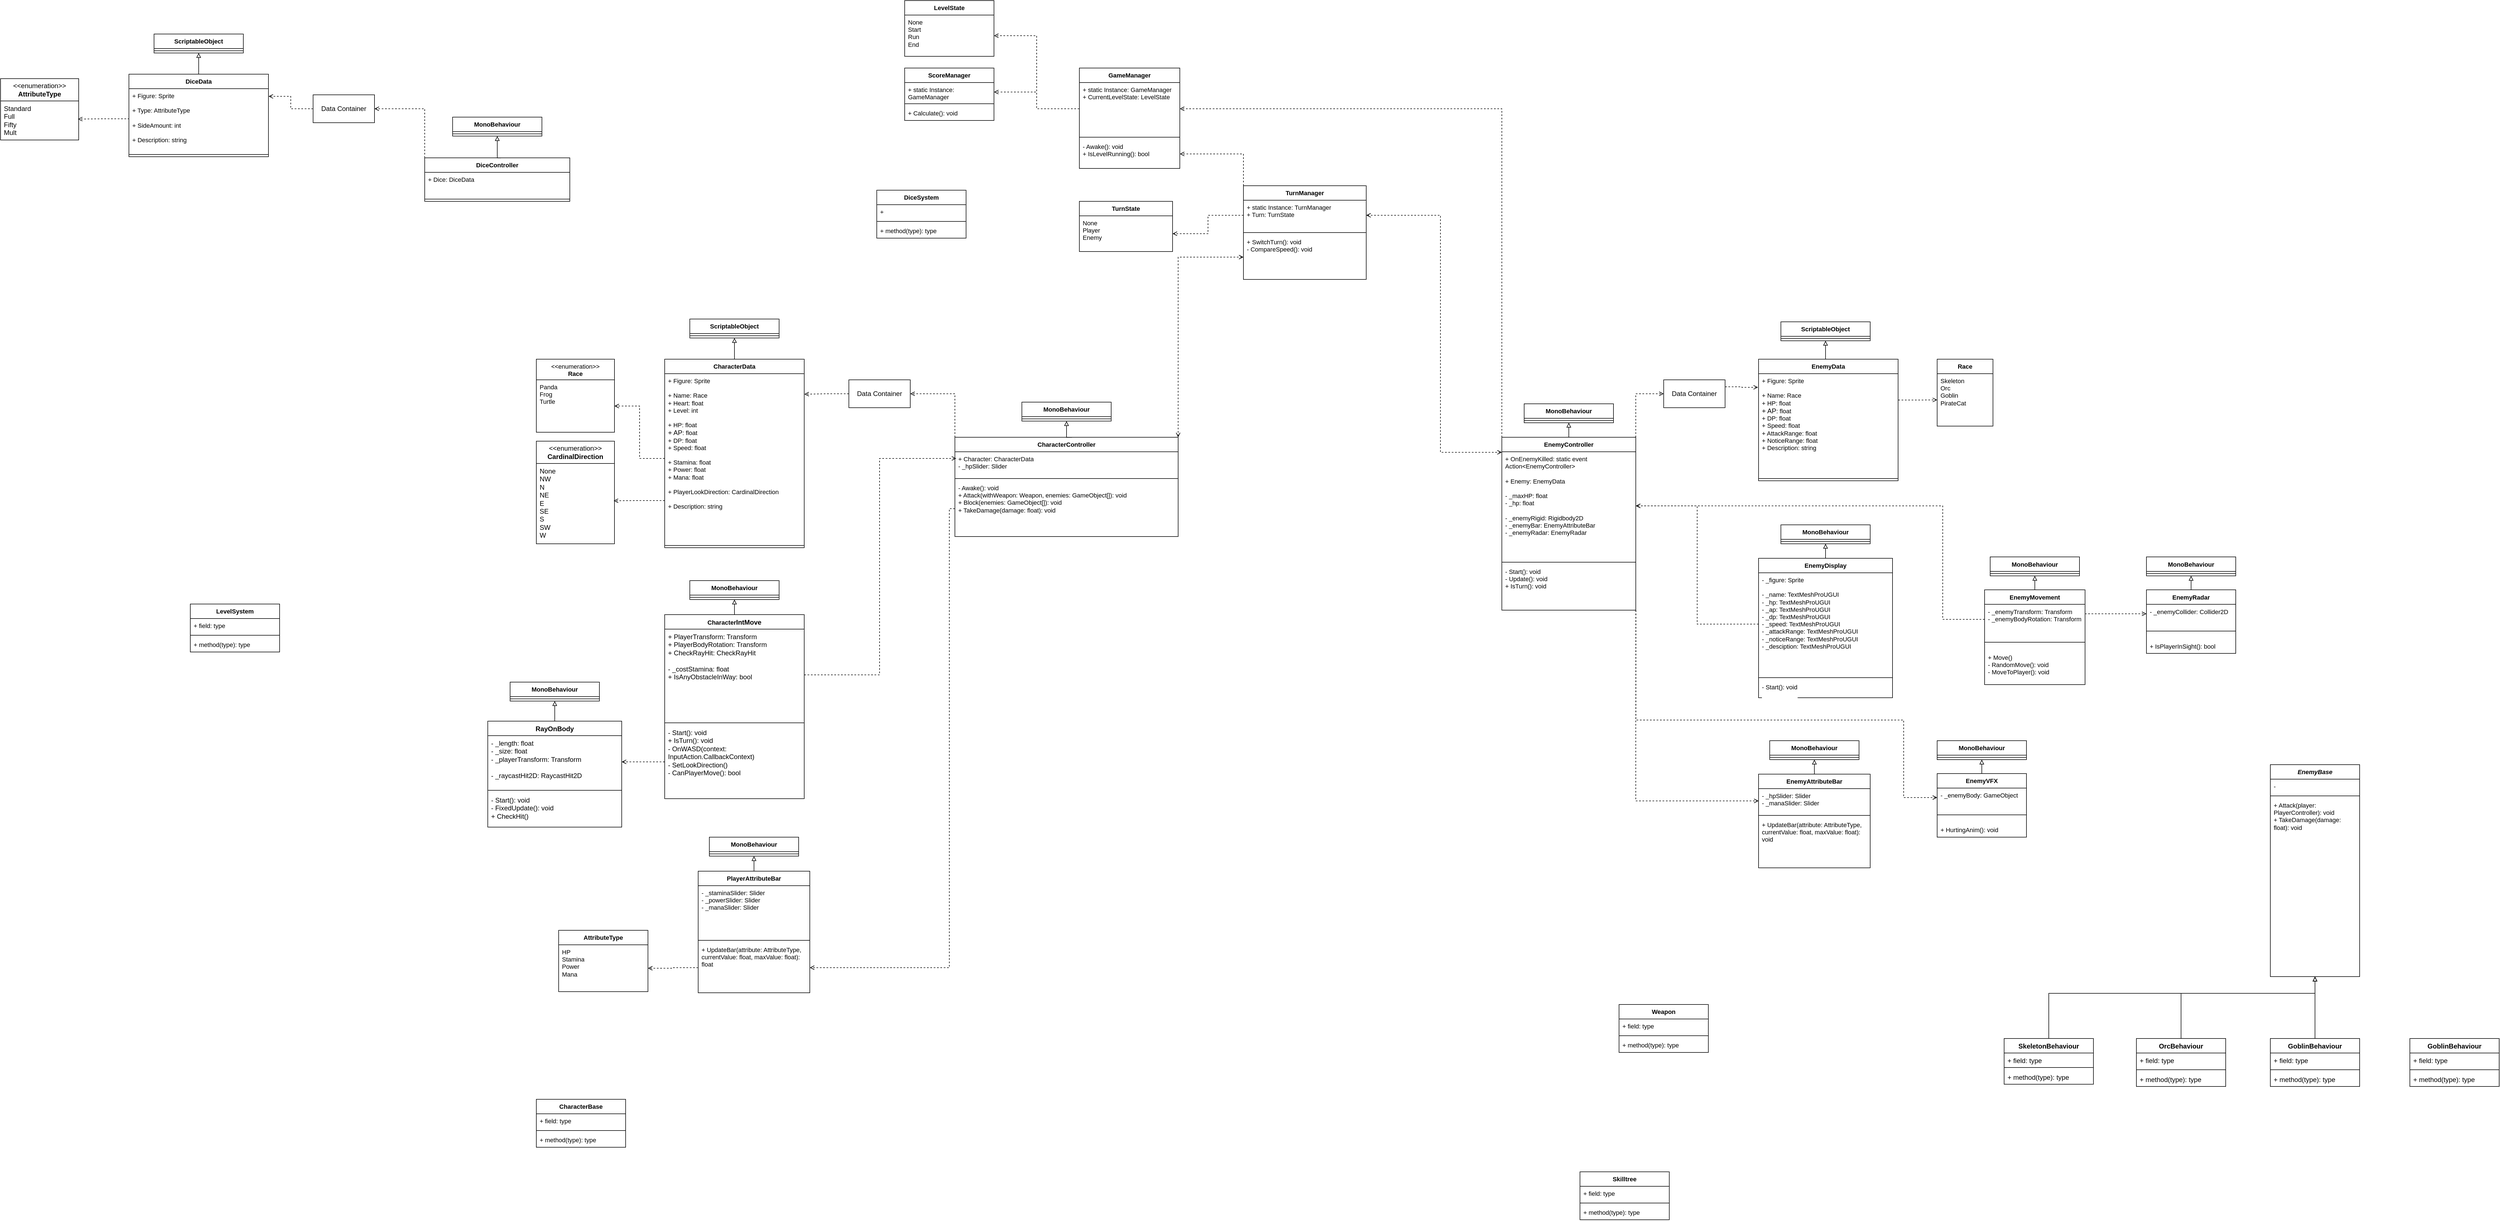 <mxfile version="26.2.2">
  <diagram id="C5RBs43oDa-KdzZeNtuy" name="Page-1">
    <mxGraphModel dx="4065" dy="2132" grid="1" gridSize="10" guides="1" tooltips="1" connect="1" arrows="1" fold="1" page="1" pageScale="1" pageWidth="827" pageHeight="1169" math="0" shadow="0">
      <root>
        <mxCell id="WIyWlLk6GJQsqaUBKTNV-0" />
        <mxCell id="WIyWlLk6GJQsqaUBKTNV-1" parent="WIyWlLk6GJQsqaUBKTNV-0" />
        <mxCell id="EfAhWB4Gf0yrmeXluR3q-4" value="&lt;span style=&quot;font-size: 11px; background-color: rgb(255, 255, 255);&quot;&gt;Character&lt;/span&gt;IntMove" style="swimlane;fontStyle=1;align=center;verticalAlign=top;childLayout=stackLayout;horizontal=1;startSize=26;horizontalStack=0;resizeParent=1;resizeParentMax=0;resizeLast=0;collapsible=1;marginBottom=0;whiteSpace=wrap;html=1;" parent="WIyWlLk6GJQsqaUBKTNV-1" vertex="1">
          <mxGeometry x="-640" y="601" width="250" height="330" as="geometry" />
        </mxCell>
        <mxCell id="EfAhWB4Gf0yrmeXluR3q-5" value="&lt;div&gt;&lt;span style=&quot;background-color: transparent; color: light-dark(rgb(0, 0, 0), rgb(255, 255, 255));&quot;&gt;+ PlayerTransform: Transform&lt;/span&gt;&lt;/div&gt;&lt;div&gt;&lt;span style=&quot;background-color: transparent; color: light-dark(rgb(0, 0, 0), rgb(255, 255, 255));&quot;&gt;+ PlayerBodyRotation: Transform&lt;/span&gt;&lt;/div&gt;&lt;div&gt;&lt;span style=&quot;background-color: transparent; color: light-dark(rgb(0, 0, 0), rgb(255, 255, 255));&quot;&gt;+ CheckRayHit: CheckRayHit&lt;/span&gt;&lt;/div&gt;&lt;div&gt;&lt;br&gt;&lt;/div&gt;&lt;div&gt;- _costStamina: float&lt;/div&gt;&lt;div&gt;+ IsAnyObstacleInWay: bool&lt;/div&gt;" style="text;strokeColor=none;fillColor=none;align=left;verticalAlign=top;spacingLeft=4;spacingRight=4;overflow=hidden;rotatable=0;points=[[0,0.5],[1,0.5]];portConstraint=eastwest;whiteSpace=wrap;html=1;" parent="EfAhWB4Gf0yrmeXluR3q-4" vertex="1">
          <mxGeometry y="26" width="250" height="164" as="geometry" />
        </mxCell>
        <mxCell id="EfAhWB4Gf0yrmeXluR3q-6" value="" style="line;strokeWidth=1;fillColor=none;align=left;verticalAlign=middle;spacingTop=-1;spacingLeft=3;spacingRight=3;rotatable=0;labelPosition=right;points=[];portConstraint=eastwest;strokeColor=inherit;" parent="EfAhWB4Gf0yrmeXluR3q-4" vertex="1">
          <mxGeometry y="190" width="250" height="8" as="geometry" />
        </mxCell>
        <mxCell id="EfAhWB4Gf0yrmeXluR3q-7" value="&lt;div&gt;- Start(): void&lt;/div&gt;&lt;div&gt;+ IsTurn(): void&lt;/div&gt;- OnWASD(context: InputAction.CallbackContext)&lt;br&gt;&lt;div&gt;- SetLookDirection()&lt;br&gt;&lt;div&gt;- CanPlayerMove(): bool&lt;/div&gt;&lt;/div&gt;" style="text;strokeColor=none;fillColor=none;align=left;verticalAlign=top;spacingLeft=4;spacingRight=4;overflow=hidden;rotatable=0;points=[[0,0.5],[1,0.5]];portConstraint=eastwest;whiteSpace=wrap;html=1;" parent="EfAhWB4Gf0yrmeXluR3q-4" vertex="1">
          <mxGeometry y="198" width="250" height="132" as="geometry" />
        </mxCell>
        <mxCell id="EfAhWB4Gf0yrmeXluR3q-16" value="RayOnBody" style="swimlane;fontStyle=1;align=center;verticalAlign=top;childLayout=stackLayout;horizontal=1;startSize=26;horizontalStack=0;resizeParent=1;resizeParentMax=0;resizeLast=0;collapsible=1;marginBottom=0;whiteSpace=wrap;html=1;" parent="WIyWlLk6GJQsqaUBKTNV-1" vertex="1">
          <mxGeometry x="-957" y="792" width="240" height="190" as="geometry">
            <mxRectangle x="50" y="870" width="110" height="30" as="alternateBounds" />
          </mxGeometry>
        </mxCell>
        <mxCell id="EfAhWB4Gf0yrmeXluR3q-17" value="&lt;div&gt;&lt;span style=&quot;background-color: transparent; color: light-dark(rgb(0, 0, 0), rgb(255, 255, 255));&quot;&gt;- _length: float&lt;/span&gt;&lt;/div&gt;&lt;div&gt;&lt;span style=&quot;background-color: transparent; color: light-dark(rgb(0, 0, 0), rgb(255, 255, 255));&quot;&gt;- _size: float&lt;/span&gt;&lt;/div&gt;&lt;div&gt;&lt;span style=&quot;background-color: transparent; color: light-dark(rgb(0, 0, 0), rgb(255, 255, 255));&quot;&gt;- _playerTransform: Transform&lt;/span&gt;&lt;/div&gt;&lt;div&gt;&lt;br&gt;&lt;/div&gt;&lt;div&gt;&lt;span style=&quot;background-color: transparent; color: light-dark(rgb(0, 0, 0), rgb(255, 255, 255));&quot;&gt;- _raycastHit2D:&amp;nbsp;RaycastHit2D&lt;/span&gt;&lt;/div&gt;" style="text;strokeColor=none;fillColor=none;align=left;verticalAlign=top;spacingLeft=4;spacingRight=4;overflow=hidden;rotatable=0;points=[[0,0.5],[1,0.5]];portConstraint=eastwest;whiteSpace=wrap;html=1;" parent="EfAhWB4Gf0yrmeXluR3q-16" vertex="1">
          <mxGeometry y="26" width="240" height="94" as="geometry" />
        </mxCell>
        <mxCell id="EfAhWB4Gf0yrmeXluR3q-18" value="" style="line;strokeWidth=1;fillColor=none;align=left;verticalAlign=middle;spacingTop=-1;spacingLeft=3;spacingRight=3;rotatable=0;labelPosition=right;points=[];portConstraint=eastwest;strokeColor=inherit;" parent="EfAhWB4Gf0yrmeXluR3q-16" vertex="1">
          <mxGeometry y="120" width="240" height="8" as="geometry" />
        </mxCell>
        <mxCell id="EfAhWB4Gf0yrmeXluR3q-19" value="&lt;div&gt;- Start(): void&lt;/div&gt;&lt;div&gt;- FixedUpdate(): void&lt;/div&gt;+ CheckHit()" style="text;strokeColor=none;fillColor=none;align=left;verticalAlign=top;spacingLeft=4;spacingRight=4;overflow=hidden;rotatable=0;points=[[0,0.5],[1,0.5]];portConstraint=eastwest;whiteSpace=wrap;html=1;" parent="EfAhWB4Gf0yrmeXluR3q-16" vertex="1">
          <mxGeometry y="128" width="240" height="62" as="geometry" />
        </mxCell>
        <mxCell id="EfAhWB4Gf0yrmeXluR3q-21" value="&amp;lt;&amp;lt;enumeration&amp;gt;&amp;gt;&lt;div&gt;&lt;b&gt;CardinalDirection&lt;/b&gt;&lt;/div&gt;" style="swimlane;fontStyle=0;childLayout=stackLayout;horizontal=1;startSize=40;fillColor=none;horizontalStack=0;resizeParent=1;resizeParentMax=0;resizeLast=0;collapsible=1;marginBottom=0;whiteSpace=wrap;html=1;" parent="WIyWlLk6GJQsqaUBKTNV-1" vertex="1">
          <mxGeometry x="-870" y="290" width="140" height="184" as="geometry">
            <mxRectangle x="-200" y="960" width="100" height="30" as="alternateBounds" />
          </mxGeometry>
        </mxCell>
        <mxCell id="EfAhWB4Gf0yrmeXluR3q-22" value="None&lt;div&gt;NW&lt;/div&gt;&lt;div&gt;N&lt;/div&gt;&lt;div&gt;NE&lt;/div&gt;&lt;div&gt;E&lt;/div&gt;&lt;div&gt;SE&lt;/div&gt;&lt;div&gt;S&lt;/div&gt;&lt;div&gt;SW&lt;/div&gt;&lt;div&gt;W&lt;br&gt;&lt;div&gt;&lt;br&gt;&lt;/div&gt;&lt;/div&gt;" style="text;strokeColor=none;fillColor=none;align=left;verticalAlign=top;spacingLeft=4;spacingRight=4;overflow=hidden;rotatable=0;points=[[0,0.5],[1,0.5]];portConstraint=eastwest;whiteSpace=wrap;html=1;" parent="EfAhWB4Gf0yrmeXluR3q-21" vertex="1">
          <mxGeometry y="40" width="140" height="144" as="geometry" />
        </mxCell>
        <mxCell id="ubtX2lkwFgwc6rQCKGa2-10" style="edgeStyle=orthogonalEdgeStyle;shape=connector;rounded=0;orthogonalLoop=1;jettySize=auto;html=1;exitX=0;exitY=0.5;exitDx=0;exitDy=0;entryX=1;entryY=0.5;entryDx=0;entryDy=0;dashed=1;strokeColor=default;align=center;verticalAlign=middle;fontFamily=Helvetica;fontSize=11;fontColor=default;labelBackgroundColor=default;endArrow=open;endFill=0;" parent="WIyWlLk6GJQsqaUBKTNV-1" source="EfAhWB4Gf0yrmeXluR3q-7" target="EfAhWB4Gf0yrmeXluR3q-17" edge="1">
          <mxGeometry relative="1" as="geometry" />
        </mxCell>
        <mxCell id="ubtX2lkwFgwc6rQCKGa2-19" style="edgeStyle=orthogonalEdgeStyle;shape=connector;rounded=0;orthogonalLoop=1;jettySize=auto;html=1;exitX=0.5;exitY=0;exitDx=0;exitDy=0;strokeColor=default;align=center;verticalAlign=middle;fontFamily=Helvetica;fontSize=11;fontColor=default;labelBackgroundColor=default;endArrow=block;endFill=0;entryX=0.5;entryY=1;entryDx=0;entryDy=0;" parent="WIyWlLk6GJQsqaUBKTNV-1" source="ubtX2lkwFgwc6rQCKGa2-11" target="ubtX2lkwFgwc6rQCKGa2-15" edge="1">
          <mxGeometry relative="1" as="geometry">
            <mxPoint x="1444.789" y="53" as="targetPoint" />
          </mxGeometry>
        </mxCell>
        <mxCell id="ubtX2lkwFgwc6rQCKGa2-11" value="EnemyData" style="swimlane;fontStyle=1;align=center;verticalAlign=top;childLayout=stackLayout;horizontal=1;startSize=26;horizontalStack=0;resizeParent=1;resizeParentMax=0;resizeLast=0;collapsible=1;marginBottom=0;whiteSpace=wrap;html=1;fontFamily=Helvetica;fontSize=11;fontColor=default;labelBackgroundColor=default;" parent="WIyWlLk6GJQsqaUBKTNV-1" vertex="1">
          <mxGeometry x="1320" y="143" width="250" height="218" as="geometry" />
        </mxCell>
        <mxCell id="ubtX2lkwFgwc6rQCKGa2-12" value="&lt;div&gt;+ Figure: Sprite&amp;nbsp;&lt;/div&gt;&lt;div&gt;&lt;br&gt;&lt;/div&gt;&lt;div&gt;+ Name: Race&lt;br&gt;&lt;div&gt;+ HP: float&lt;/div&gt;&lt;div&gt;&lt;span style=&quot;font-size: 12px;&quot;&gt;+ AP&lt;/span&gt;: float&lt;/div&gt;&lt;div&gt;+ DP: float&lt;/div&gt;&lt;div&gt;+ Speed: float&lt;/div&gt;&lt;div&gt;+ AttackRange: float&lt;/div&gt;&lt;div&gt;+ NoticeRange: float&lt;/div&gt;&lt;div&gt;&lt;span style=&quot;background-color: light-dark(#ffffff, var(--ge-dark-color, #121212)); color: light-dark(rgb(0, 0, 0), rgb(255, 255, 255));&quot;&gt;+ Description: string&lt;/span&gt;&lt;/div&gt;&lt;/div&gt;" style="text;strokeColor=none;fillColor=none;align=left;verticalAlign=top;spacingLeft=4;spacingRight=4;overflow=hidden;rotatable=0;points=[[0,0.5],[1,0.5]];portConstraint=eastwest;whiteSpace=wrap;html=1;fontFamily=Helvetica;fontSize=11;fontColor=default;labelBackgroundColor=default;" parent="ubtX2lkwFgwc6rQCKGa2-11" vertex="1">
          <mxGeometry y="26" width="250" height="184" as="geometry" />
        </mxCell>
        <mxCell id="ubtX2lkwFgwc6rQCKGa2-13" value="" style="line;strokeWidth=1;fillColor=none;align=left;verticalAlign=middle;spacingTop=-1;spacingLeft=3;spacingRight=3;rotatable=0;labelPosition=right;points=[];portConstraint=eastwest;strokeColor=inherit;fontFamily=Helvetica;fontSize=11;fontColor=default;labelBackgroundColor=default;" parent="ubtX2lkwFgwc6rQCKGa2-11" vertex="1">
          <mxGeometry y="210" width="250" height="8" as="geometry" />
        </mxCell>
        <mxCell id="ubtX2lkwFgwc6rQCKGa2-15" value="ScriptableObject" style="swimlane;fontStyle=1;align=center;verticalAlign=top;childLayout=stackLayout;horizontal=1;startSize=26;horizontalStack=0;resizeParent=1;resizeParentMax=0;resizeLast=0;collapsible=1;marginBottom=0;whiteSpace=wrap;html=1;fontFamily=Helvetica;fontSize=11;fontColor=default;labelBackgroundColor=default;" parent="WIyWlLk6GJQsqaUBKTNV-1" vertex="1">
          <mxGeometry x="1360" y="76" width="160" height="34" as="geometry" />
        </mxCell>
        <mxCell id="ubtX2lkwFgwc6rQCKGa2-17" value="" style="line;strokeWidth=1;fillColor=none;align=left;verticalAlign=middle;spacingTop=-1;spacingLeft=3;spacingRight=3;rotatable=0;labelPosition=right;points=[];portConstraint=eastwest;strokeColor=inherit;fontFamily=Helvetica;fontSize=11;fontColor=default;labelBackgroundColor=default;" parent="ubtX2lkwFgwc6rQCKGa2-15" vertex="1">
          <mxGeometry y="26" width="160" height="8" as="geometry" />
        </mxCell>
        <mxCell id="ubtX2lkwFgwc6rQCKGa2-32" style="edgeStyle=orthogonalEdgeStyle;shape=connector;rounded=0;orthogonalLoop=1;jettySize=auto;html=1;exitX=0.5;exitY=0;exitDx=0;exitDy=0;entryX=0.5;entryY=1;entryDx=0;entryDy=0;strokeColor=default;align=center;verticalAlign=middle;fontFamily=Helvetica;fontSize=11;fontColor=default;labelBackgroundColor=default;endArrow=block;endFill=0;" parent="WIyWlLk6GJQsqaUBKTNV-1" source="ubtX2lkwFgwc6rQCKGa2-20" target="ubtX2lkwFgwc6rQCKGa2-28" edge="1">
          <mxGeometry relative="1" as="geometry" />
        </mxCell>
        <mxCell id="FDVeCU_jepbNvGB-stub-57" style="edgeStyle=orthogonalEdgeStyle;shape=connector;rounded=0;orthogonalLoop=1;jettySize=auto;html=1;exitX=0;exitY=0;exitDx=0;exitDy=0;dashed=1;strokeColor=default;align=center;verticalAlign=middle;fontFamily=Helvetica;fontSize=11;fontColor=default;labelBackgroundColor=default;endArrow=open;endFill=0;movable=1;resizable=1;rotatable=1;deletable=1;editable=1;locked=0;connectable=1;entryX=1;entryY=0.5;entryDx=0;entryDy=0;" parent="WIyWlLk6GJQsqaUBKTNV-1" source="ubtX2lkwFgwc6rQCKGa2-20" target="FDVeCU_jepbNvGB-stub-59" edge="1">
          <mxGeometry relative="1" as="geometry">
            <mxPoint x="50" y="43" as="targetPoint" />
          </mxGeometry>
        </mxCell>
        <mxCell id="ubtX2lkwFgwc6rQCKGa2-20" value="EnemyController" style="swimlane;fontStyle=1;align=center;verticalAlign=top;childLayout=stackLayout;horizontal=1;startSize=26;horizontalStack=0;resizeParent=1;resizeParentMax=0;resizeLast=0;collapsible=1;marginBottom=0;whiteSpace=wrap;html=1;fontFamily=Helvetica;fontSize=11;fontColor=default;labelBackgroundColor=default;" parent="WIyWlLk6GJQsqaUBKTNV-1" vertex="1">
          <mxGeometry x="860" y="283" width="240" height="310" as="geometry" />
        </mxCell>
        <mxCell id="ubtX2lkwFgwc6rQCKGa2-21" value="&lt;div&gt;+ OnEnemyKilled: static event Action&amp;lt;EnemyController&amp;gt;&lt;/div&gt;&lt;div&gt;&lt;br&gt;&lt;/div&gt;&lt;div&gt;+ Enemy: EnemyData&lt;/div&gt;&lt;div&gt;&lt;br&gt;&lt;/div&gt;- _maxHP: float&lt;div&gt;- _hp: float&lt;/div&gt;&lt;div&gt;&lt;br&gt;&lt;/div&gt;&lt;div&gt;- _enemyRigid: Rigidbody2D&lt;/div&gt;&lt;div&gt;- _enemyBar: EnemyAttributeBar&lt;/div&gt;&lt;div&gt;- _enemyRadar: EnemyRadar&lt;/div&gt;" style="text;strokeColor=none;fillColor=none;align=left;verticalAlign=top;spacingLeft=4;spacingRight=4;overflow=hidden;rotatable=0;points=[[0,0.5],[1,0.5]];portConstraint=eastwest;whiteSpace=wrap;html=1;fontFamily=Helvetica;fontSize=11;fontColor=default;labelBackgroundColor=default;" parent="ubtX2lkwFgwc6rQCKGa2-20" vertex="1">
          <mxGeometry y="26" width="240" height="194" as="geometry" />
        </mxCell>
        <mxCell id="ubtX2lkwFgwc6rQCKGa2-22" value="" style="line;strokeWidth=1;fillColor=none;align=left;verticalAlign=middle;spacingTop=-1;spacingLeft=3;spacingRight=3;rotatable=0;labelPosition=right;points=[];portConstraint=eastwest;strokeColor=inherit;fontFamily=Helvetica;fontSize=11;fontColor=default;labelBackgroundColor=default;" parent="ubtX2lkwFgwc6rQCKGa2-20" vertex="1">
          <mxGeometry y="220" width="240" height="8" as="geometry" />
        </mxCell>
        <mxCell id="ubtX2lkwFgwc6rQCKGa2-23" value="- Start(): void&lt;div&gt;- Update(): void&lt;/div&gt;&lt;div&gt;+ IsTurn(): void&lt;/div&gt;&lt;div&gt;&lt;br&gt;&lt;/div&gt;" style="text;strokeColor=none;fillColor=none;align=left;verticalAlign=top;spacingLeft=4;spacingRight=4;overflow=hidden;rotatable=0;points=[[0,0.5],[1,0.5]];portConstraint=eastwest;whiteSpace=wrap;html=1;fontFamily=Helvetica;fontSize=11;fontColor=default;labelBackgroundColor=default;" parent="ubtX2lkwFgwc6rQCKGa2-20" vertex="1">
          <mxGeometry y="228" width="240" height="82" as="geometry" />
        </mxCell>
        <mxCell id="ubtX2lkwFgwc6rQCKGa2-28" value="MonoBehaviour" style="swimlane;fontStyle=1;align=center;verticalAlign=top;childLayout=stackLayout;horizontal=1;startSize=26;horizontalStack=0;resizeParent=1;resizeParentMax=0;resizeLast=0;collapsible=1;marginBottom=0;whiteSpace=wrap;html=1;fontFamily=Helvetica;fontSize=11;fontColor=default;labelBackgroundColor=default;" parent="WIyWlLk6GJQsqaUBKTNV-1" vertex="1">
          <mxGeometry x="900" y="223" width="160" height="34" as="geometry" />
        </mxCell>
        <mxCell id="ubtX2lkwFgwc6rQCKGa2-30" value="" style="line;strokeWidth=1;fillColor=none;align=left;verticalAlign=middle;spacingTop=-1;spacingLeft=3;spacingRight=3;rotatable=0;labelPosition=right;points=[];portConstraint=eastwest;strokeColor=inherit;fontFamily=Helvetica;fontSize=11;fontColor=default;labelBackgroundColor=default;" parent="ubtX2lkwFgwc6rQCKGa2-28" vertex="1">
          <mxGeometry y="26" width="160" height="8" as="geometry" />
        </mxCell>
        <mxCell id="ubtX2lkwFgwc6rQCKGa2-44" value="Race" style="swimlane;fontStyle=1;align=center;verticalAlign=top;childLayout=stackLayout;horizontal=1;startSize=26;horizontalStack=0;resizeParent=1;resizeParentMax=0;resizeLast=0;collapsible=1;marginBottom=0;whiteSpace=wrap;html=1;fontFamily=Helvetica;fontSize=11;fontColor=default;labelBackgroundColor=default;" parent="WIyWlLk6GJQsqaUBKTNV-1" vertex="1">
          <mxGeometry x="1640" y="143" width="100" height="120" as="geometry" />
        </mxCell>
        <mxCell id="ubtX2lkwFgwc6rQCKGa2-45" value="&lt;div&gt;Skeleton&lt;/div&gt;Orc&lt;div&gt;Goblin&lt;/div&gt;&lt;div&gt;PirateCat&lt;/div&gt;" style="text;strokeColor=none;fillColor=none;align=left;verticalAlign=top;spacingLeft=4;spacingRight=4;overflow=hidden;rotatable=0;points=[[0,0.5],[1,0.5]];portConstraint=eastwest;whiteSpace=wrap;html=1;fontFamily=Helvetica;fontSize=11;fontColor=default;labelBackgroundColor=default;" parent="ubtX2lkwFgwc6rQCKGa2-44" vertex="1">
          <mxGeometry y="26" width="100" height="94" as="geometry" />
        </mxCell>
        <mxCell id="9hJM9O8UeWe_7B7wUyJC-0" value="OrcBehaviour" style="swimlane;fontStyle=1;align=center;verticalAlign=top;childLayout=stackLayout;horizontal=1;startSize=26;horizontalStack=0;resizeParent=1;resizeParentMax=0;resizeLast=0;collapsible=1;marginBottom=0;whiteSpace=wrap;html=1;" parent="WIyWlLk6GJQsqaUBKTNV-1" vertex="1">
          <mxGeometry x="1997" y="1361" width="160" height="86" as="geometry" />
        </mxCell>
        <mxCell id="9hJM9O8UeWe_7B7wUyJC-1" value="+ field: type" style="text;strokeColor=none;fillColor=none;align=left;verticalAlign=top;spacingLeft=4;spacingRight=4;overflow=hidden;rotatable=0;points=[[0,0.5],[1,0.5]];portConstraint=eastwest;whiteSpace=wrap;html=1;" parent="9hJM9O8UeWe_7B7wUyJC-0" vertex="1">
          <mxGeometry y="26" width="160" height="26" as="geometry" />
        </mxCell>
        <mxCell id="9hJM9O8UeWe_7B7wUyJC-2" value="" style="line;strokeWidth=1;fillColor=none;align=left;verticalAlign=middle;spacingTop=-1;spacingLeft=3;spacingRight=3;rotatable=0;labelPosition=right;points=[];portConstraint=eastwest;strokeColor=inherit;" parent="9hJM9O8UeWe_7B7wUyJC-0" vertex="1">
          <mxGeometry y="52" width="160" height="8" as="geometry" />
        </mxCell>
        <mxCell id="9hJM9O8UeWe_7B7wUyJC-3" value="+ method(type): type" style="text;strokeColor=none;fillColor=none;align=left;verticalAlign=top;spacingLeft=4;spacingRight=4;overflow=hidden;rotatable=0;points=[[0,0.5],[1,0.5]];portConstraint=eastwest;whiteSpace=wrap;html=1;" parent="9hJM9O8UeWe_7B7wUyJC-0" vertex="1">
          <mxGeometry y="60" width="160" height="26" as="geometry" />
        </mxCell>
        <mxCell id="FDVeCU_jepbNvGB-stub-7" style="edgeStyle=orthogonalEdgeStyle;shape=connector;rounded=0;orthogonalLoop=1;jettySize=auto;html=1;exitX=0.5;exitY=0;exitDx=0;exitDy=0;entryX=0.5;entryY=1;entryDx=0;entryDy=0;strokeColor=default;align=center;verticalAlign=middle;fontFamily=Helvetica;fontSize=11;fontColor=default;labelBackgroundColor=default;endArrow=block;endFill=0;" parent="WIyWlLk6GJQsqaUBKTNV-1" source="9hJM9O8UeWe_7B7wUyJC-8" target="FDVeCU_jepbNvGB-stub-5" edge="1">
          <mxGeometry relative="1" as="geometry" />
        </mxCell>
        <mxCell id="9hJM9O8UeWe_7B7wUyJC-8" value="EnemyDisplay" style="swimlane;fontStyle=1;align=center;verticalAlign=top;childLayout=stackLayout;horizontal=1;startSize=26;horizontalStack=0;resizeParent=1;resizeParentMax=0;resizeLast=0;collapsible=1;marginBottom=0;whiteSpace=wrap;html=1;fontFamily=Helvetica;fontSize=11;fontColor=default;labelBackgroundColor=default;" parent="WIyWlLk6GJQsqaUBKTNV-1" vertex="1">
          <mxGeometry x="1320" y="500" width="240" height="250" as="geometry" />
        </mxCell>
        <mxCell id="9hJM9O8UeWe_7B7wUyJC-9" value="&lt;div&gt;&lt;span style=&quot;background-color: light-dark(#ffffff, var(--ge-dark-color, #121212)); color: light-dark(rgb(0, 0, 0), rgb(255, 255, 255));&quot;&gt;- _figure: Sprite&lt;/span&gt;&lt;/div&gt;&lt;div&gt;&lt;br&gt;&lt;/div&gt;&lt;div&gt;- _name: TextMeshProUGUI&lt;/div&gt;&lt;div&gt;- _hp: TextMeshProUGUI&lt;/div&gt;&lt;div&gt;- _ap: TextMeshProUGUI&lt;/div&gt;&lt;div&gt;- _dp: TextMeshProUGUI&lt;/div&gt;&lt;div&gt;- _speed: TextMeshProUGUI&lt;/div&gt;&lt;div&gt;- _attackRange: TextMeshProUGUI&lt;/div&gt;&lt;div&gt;&lt;div&gt;- _noticeRange: TextMeshProUGUI&lt;/div&gt;&lt;div&gt;&lt;div&gt;- _desciption: TextMeshProUGUI&lt;/div&gt;&lt;div&gt;&lt;br&gt;&lt;/div&gt;&lt;/div&gt;&lt;/div&gt;" style="text;strokeColor=none;fillColor=none;align=left;verticalAlign=top;spacingLeft=4;spacingRight=4;overflow=hidden;rotatable=0;points=[[0,0.5],[1,0.5]];portConstraint=eastwest;whiteSpace=wrap;html=1;fontFamily=Helvetica;fontSize=11;fontColor=default;labelBackgroundColor=default;" parent="9hJM9O8UeWe_7B7wUyJC-8" vertex="1">
          <mxGeometry y="26" width="240" height="184" as="geometry" />
        </mxCell>
        <mxCell id="9hJM9O8UeWe_7B7wUyJC-10" value="" style="line;strokeWidth=1;fillColor=none;align=left;verticalAlign=middle;spacingTop=-1;spacingLeft=3;spacingRight=3;rotatable=0;labelPosition=right;points=[];portConstraint=eastwest;strokeColor=inherit;fontFamily=Helvetica;fontSize=11;fontColor=default;labelBackgroundColor=default;" parent="9hJM9O8UeWe_7B7wUyJC-8" vertex="1">
          <mxGeometry y="210" width="240" height="8" as="geometry" />
        </mxCell>
        <mxCell id="9hJM9O8UeWe_7B7wUyJC-11" value="- Start(): void&lt;div&gt;&lt;br&gt;&lt;/div&gt;" style="text;strokeColor=none;fillColor=none;align=left;verticalAlign=top;spacingLeft=4;spacingRight=4;overflow=hidden;rotatable=0;points=[[0,0.5],[1,0.5]];portConstraint=eastwest;whiteSpace=wrap;html=1;fontFamily=Helvetica;fontSize=11;fontColor=default;labelBackgroundColor=default;" parent="9hJM9O8UeWe_7B7wUyJC-8" vertex="1">
          <mxGeometry y="218" width="240" height="32" as="geometry" />
        </mxCell>
        <mxCell id="gA-BkWVfN_mXJDm5zg41-13" style="edgeStyle=orthogonalEdgeStyle;rounded=0;orthogonalLoop=1;jettySize=auto;html=1;exitX=1.001;exitY=0.257;exitDx=0;exitDy=0;entryX=0;entryY=0.5;entryDx=0;entryDy=0;dashed=1;endArrow=open;endFill=0;exitPerimeter=0;" parent="WIyWlLk6GJQsqaUBKTNV-1" source="ubtX2lkwFgwc6rQCKGa2-12" target="ubtX2lkwFgwc6rQCKGa2-45" edge="1">
          <mxGeometry relative="1" as="geometry">
            <mxPoint x="1480" y="216.048" as="sourcePoint" />
            <Array as="points" />
          </mxGeometry>
        </mxCell>
        <mxCell id="gA-BkWVfN_mXJDm5zg41-15" value="Data Container" style="html=1;whiteSpace=wrap;" parent="WIyWlLk6GJQsqaUBKTNV-1" vertex="1">
          <mxGeometry x="1150" y="180" width="110" height="50" as="geometry" />
        </mxCell>
        <mxCell id="FDVeCU_jepbNvGB-stub-0" style="edgeStyle=orthogonalEdgeStyle;rounded=0;orthogonalLoop=1;jettySize=auto;html=1;exitX=1;exitY=0.25;exitDx=0;exitDy=0;entryX=-0.004;entryY=0.133;entryDx=0;entryDy=0;entryPerimeter=0;dashed=1;endArrow=open;endFill=0;" parent="WIyWlLk6GJQsqaUBKTNV-1" source="gA-BkWVfN_mXJDm5zg41-15" target="ubtX2lkwFgwc6rQCKGa2-12" edge="1">
          <mxGeometry relative="1" as="geometry" />
        </mxCell>
        <mxCell id="FDVeCU_jepbNvGB-stub-10" style="edgeStyle=orthogonalEdgeStyle;shape=connector;rounded=0;orthogonalLoop=1;jettySize=auto;html=1;exitX=0.5;exitY=0;exitDx=0;exitDy=0;entryX=0.5;entryY=1;entryDx=0;entryDy=0;strokeColor=default;align=center;verticalAlign=middle;fontFamily=Helvetica;fontSize=11;fontColor=default;labelBackgroundColor=default;endArrow=block;endFill=0;" parent="WIyWlLk6GJQsqaUBKTNV-1" source="FDVeCU_jepbNvGB-stub-1" target="FDVeCU_jepbNvGB-stub-8" edge="1">
          <mxGeometry relative="1" as="geometry" />
        </mxCell>
        <mxCell id="FDVeCU_jepbNvGB-stub-1" value="EnemyAttributeBar" style="swimlane;fontStyle=1;align=center;verticalAlign=top;childLayout=stackLayout;horizontal=1;startSize=26;horizontalStack=0;resizeParent=1;resizeParentMax=0;resizeLast=0;collapsible=1;marginBottom=0;whiteSpace=wrap;html=1;fontFamily=Helvetica;fontSize=11;fontColor=default;labelBackgroundColor=default;" parent="WIyWlLk6GJQsqaUBKTNV-1" vertex="1">
          <mxGeometry x="1320" y="887" width="200" height="168" as="geometry" />
        </mxCell>
        <mxCell id="FDVeCU_jepbNvGB-stub-2" value="- _hpSlider: Slider&lt;div&gt;- _manaSlider: Slider&lt;/div&gt;" style="text;strokeColor=none;fillColor=none;align=left;verticalAlign=top;spacingLeft=4;spacingRight=4;overflow=hidden;rotatable=0;points=[[0,0.5],[1,0.5]];portConstraint=eastwest;whiteSpace=wrap;html=1;fontFamily=Helvetica;fontSize=11;fontColor=default;labelBackgroundColor=default;" parent="FDVeCU_jepbNvGB-stub-1" vertex="1">
          <mxGeometry y="26" width="200" height="44" as="geometry" />
        </mxCell>
        <mxCell id="FDVeCU_jepbNvGB-stub-3" value="" style="line;strokeWidth=1;fillColor=none;align=left;verticalAlign=middle;spacingTop=-1;spacingLeft=3;spacingRight=3;rotatable=0;labelPosition=right;points=[];portConstraint=eastwest;strokeColor=inherit;fontFamily=Helvetica;fontSize=11;fontColor=default;labelBackgroundColor=default;" parent="FDVeCU_jepbNvGB-stub-1" vertex="1">
          <mxGeometry y="70" width="200" height="8" as="geometry" />
        </mxCell>
        <mxCell id="FDVeCU_jepbNvGB-stub-4" value="+ UpdateBar(attribute: AttributeType, currentValue: float, maxValue: float): void&lt;div&gt;&lt;br&gt;&lt;/div&gt;" style="text;strokeColor=none;fillColor=none;align=left;verticalAlign=top;spacingLeft=4;spacingRight=4;overflow=hidden;rotatable=0;points=[[0,0.5],[1,0.5]];portConstraint=eastwest;whiteSpace=wrap;html=1;fontFamily=Helvetica;fontSize=11;fontColor=default;labelBackgroundColor=default;" parent="FDVeCU_jepbNvGB-stub-1" vertex="1">
          <mxGeometry y="78" width="200" height="90" as="geometry" />
        </mxCell>
        <mxCell id="FDVeCU_jepbNvGB-stub-5" value="MonoBehaviour" style="swimlane;fontStyle=1;align=center;verticalAlign=top;childLayout=stackLayout;horizontal=1;startSize=26;horizontalStack=0;resizeParent=1;resizeParentMax=0;resizeLast=0;collapsible=1;marginBottom=0;whiteSpace=wrap;html=1;fontFamily=Helvetica;fontSize=11;fontColor=default;labelBackgroundColor=default;" parent="WIyWlLk6GJQsqaUBKTNV-1" vertex="1">
          <mxGeometry x="1360" y="440" width="160" height="34" as="geometry" />
        </mxCell>
        <mxCell id="FDVeCU_jepbNvGB-stub-6" value="" style="line;strokeWidth=1;fillColor=none;align=left;verticalAlign=middle;spacingTop=-1;spacingLeft=3;spacingRight=3;rotatable=0;labelPosition=right;points=[];portConstraint=eastwest;strokeColor=inherit;fontFamily=Helvetica;fontSize=11;fontColor=default;labelBackgroundColor=default;" parent="FDVeCU_jepbNvGB-stub-5" vertex="1">
          <mxGeometry y="26" width="160" height="8" as="geometry" />
        </mxCell>
        <mxCell id="FDVeCU_jepbNvGB-stub-8" value="MonoBehaviour" style="swimlane;fontStyle=1;align=center;verticalAlign=top;childLayout=stackLayout;horizontal=1;startSize=26;horizontalStack=0;resizeParent=1;resizeParentMax=0;resizeLast=0;collapsible=1;marginBottom=0;whiteSpace=wrap;html=1;fontFamily=Helvetica;fontSize=11;fontColor=default;labelBackgroundColor=default;" parent="WIyWlLk6GJQsqaUBKTNV-1" vertex="1">
          <mxGeometry x="1340" y="827" width="160" height="34" as="geometry" />
        </mxCell>
        <mxCell id="FDVeCU_jepbNvGB-stub-9" value="" style="line;strokeWidth=1;fillColor=none;align=left;verticalAlign=middle;spacingTop=-1;spacingLeft=3;spacingRight=3;rotatable=0;labelPosition=right;points=[];portConstraint=eastwest;strokeColor=inherit;fontFamily=Helvetica;fontSize=11;fontColor=default;labelBackgroundColor=default;" parent="FDVeCU_jepbNvGB-stub-8" vertex="1">
          <mxGeometry y="26" width="160" height="8" as="geometry" />
        </mxCell>
        <mxCell id="FDVeCU_jepbNvGB-stub-11" value="EnemyVFX" style="swimlane;fontStyle=1;align=center;verticalAlign=top;childLayout=stackLayout;horizontal=1;startSize=26;horizontalStack=0;resizeParent=1;resizeParentMax=0;resizeLast=0;collapsible=1;marginBottom=0;whiteSpace=wrap;html=1;fontFamily=Helvetica;fontSize=11;fontColor=default;labelBackgroundColor=default;" parent="WIyWlLk6GJQsqaUBKTNV-1" vertex="1">
          <mxGeometry x="1640" y="886" width="160" height="114" as="geometry" />
        </mxCell>
        <mxCell id="FDVeCU_jepbNvGB-stub-12" value="- _enemyBody: GameObject" style="text;strokeColor=none;fillColor=none;align=left;verticalAlign=top;spacingLeft=4;spacingRight=4;overflow=hidden;rotatable=0;points=[[0,0.5],[1,0.5]];portConstraint=eastwest;whiteSpace=wrap;html=1;fontFamily=Helvetica;fontSize=11;fontColor=default;labelBackgroundColor=default;" parent="FDVeCU_jepbNvGB-stub-11" vertex="1">
          <mxGeometry y="26" width="160" height="34" as="geometry" />
        </mxCell>
        <mxCell id="FDVeCU_jepbNvGB-stub-13" value="" style="line;strokeWidth=1;fillColor=none;align=left;verticalAlign=middle;spacingTop=-1;spacingLeft=3;spacingRight=3;rotatable=0;labelPosition=right;points=[];portConstraint=eastwest;strokeColor=inherit;fontFamily=Helvetica;fontSize=11;fontColor=default;labelBackgroundColor=default;" parent="FDVeCU_jepbNvGB-stub-11" vertex="1">
          <mxGeometry y="60" width="160" height="28" as="geometry" />
        </mxCell>
        <mxCell id="FDVeCU_jepbNvGB-stub-14" value="+ HurtingAnim(): void" style="text;strokeColor=none;fillColor=none;align=left;verticalAlign=top;spacingLeft=4;spacingRight=4;overflow=hidden;rotatable=0;points=[[0,0.5],[1,0.5]];portConstraint=eastwest;whiteSpace=wrap;html=1;fontFamily=Helvetica;fontSize=11;fontColor=default;labelBackgroundColor=default;" parent="FDVeCU_jepbNvGB-stub-11" vertex="1">
          <mxGeometry y="88" width="160" height="26" as="geometry" />
        </mxCell>
        <mxCell id="FDVeCU_jepbNvGB-stub-19" style="edgeStyle=orthogonalEdgeStyle;shape=connector;rounded=0;orthogonalLoop=1;jettySize=auto;html=1;exitX=1;exitY=0;exitDx=0;exitDy=0;entryX=0;entryY=0.5;entryDx=0;entryDy=0;dashed=1;strokeColor=default;align=center;verticalAlign=middle;fontFamily=Helvetica;fontSize=11;fontColor=default;labelBackgroundColor=default;endArrow=open;endFill=0;" parent="WIyWlLk6GJQsqaUBKTNV-1" source="ubtX2lkwFgwc6rQCKGa2-20" target="gA-BkWVfN_mXJDm5zg41-15" edge="1">
          <mxGeometry relative="1" as="geometry" />
        </mxCell>
        <mxCell id="FDVeCU_jepbNvGB-stub-20" style="edgeStyle=orthogonalEdgeStyle;shape=connector;rounded=0;orthogonalLoop=1;jettySize=auto;html=1;exitX=0;exitY=0.5;exitDx=0;exitDy=0;dashed=1;strokeColor=default;align=center;verticalAlign=middle;fontFamily=Helvetica;fontSize=11;fontColor=default;labelBackgroundColor=default;endArrow=open;endFill=0;entryX=1;entryY=0.5;entryDx=0;entryDy=0;" parent="WIyWlLk6GJQsqaUBKTNV-1" source="9hJM9O8UeWe_7B7wUyJC-9" target="ubtX2lkwFgwc6rQCKGa2-21" edge="1">
          <mxGeometry relative="1" as="geometry">
            <mxPoint x="1100" y="360" as="targetPoint" />
          </mxGeometry>
        </mxCell>
        <mxCell id="FDVeCU_jepbNvGB-stub-22" style="edgeStyle=orthogonalEdgeStyle;shape=connector;rounded=0;orthogonalLoop=1;jettySize=auto;html=1;entryX=0.5;entryY=1;entryDx=0;entryDy=0;strokeColor=default;align=center;verticalAlign=middle;fontFamily=Helvetica;fontSize=11;fontColor=default;labelBackgroundColor=default;endArrow=block;endFill=0;exitX=0.5;exitY=0;exitDx=0;exitDy=0;" parent="WIyWlLk6GJQsqaUBKTNV-1" source="FDVeCU_jepbNvGB-stub-11" target="FDVeCU_jepbNvGB-stub-23" edge="1">
          <mxGeometry relative="1" as="geometry">
            <mxPoint x="1720" y="892" as="sourcePoint" />
          </mxGeometry>
        </mxCell>
        <mxCell id="FDVeCU_jepbNvGB-stub-23" value="MonoBehaviour" style="swimlane;fontStyle=1;align=center;verticalAlign=top;childLayout=stackLayout;horizontal=1;startSize=26;horizontalStack=0;resizeParent=1;resizeParentMax=0;resizeLast=0;collapsible=1;marginBottom=0;whiteSpace=wrap;html=1;fontFamily=Helvetica;fontSize=11;fontColor=default;labelBackgroundColor=default;" parent="WIyWlLk6GJQsqaUBKTNV-1" vertex="1">
          <mxGeometry x="1640" y="827" width="160" height="34" as="geometry" />
        </mxCell>
        <mxCell id="FDVeCU_jepbNvGB-stub-24" value="" style="line;strokeWidth=1;fillColor=none;align=left;verticalAlign=middle;spacingTop=-1;spacingLeft=3;spacingRight=3;rotatable=0;labelPosition=right;points=[];portConstraint=eastwest;strokeColor=inherit;fontFamily=Helvetica;fontSize=11;fontColor=default;labelBackgroundColor=default;" parent="FDVeCU_jepbNvGB-stub-23" vertex="1">
          <mxGeometry y="26" width="160" height="8" as="geometry" />
        </mxCell>
        <mxCell id="FDVeCU_jepbNvGB-stub-26" style="edgeStyle=orthogonalEdgeStyle;shape=connector;rounded=0;orthogonalLoop=1;jettySize=auto;html=1;exitX=1;exitY=1;exitDx=0;exitDy=0;entryX=0;entryY=0.5;entryDx=0;entryDy=0;dashed=1;strokeColor=default;align=center;verticalAlign=middle;fontFamily=Helvetica;fontSize=11;fontColor=default;labelBackgroundColor=default;endArrow=open;endFill=0;exitPerimeter=0;" parent="WIyWlLk6GJQsqaUBKTNV-1" source="ubtX2lkwFgwc6rQCKGa2-23" target="FDVeCU_jepbNvGB-stub-2" edge="1">
          <mxGeometry relative="1" as="geometry">
            <Array as="points">
              <mxPoint x="1100" y="935" />
            </Array>
          </mxGeometry>
        </mxCell>
        <mxCell id="FDVeCU_jepbNvGB-stub-27" style="edgeStyle=orthogonalEdgeStyle;shape=connector;rounded=0;orthogonalLoop=1;jettySize=auto;html=1;exitX=1.001;exitY=1.002;exitDx=0;exitDy=0;entryX=0;entryY=0.5;entryDx=0;entryDy=0;dashed=1;strokeColor=default;align=center;verticalAlign=middle;fontFamily=Helvetica;fontSize=11;fontColor=default;labelBackgroundColor=default;endArrow=open;endFill=0;exitPerimeter=0;" parent="WIyWlLk6GJQsqaUBKTNV-1" source="ubtX2lkwFgwc6rQCKGa2-23" target="FDVeCU_jepbNvGB-stub-12" edge="1">
          <mxGeometry relative="1" as="geometry">
            <Array as="points">
              <mxPoint x="1100" y="790" />
              <mxPoint x="1580" y="790" />
              <mxPoint x="1580" y="929" />
            </Array>
          </mxGeometry>
        </mxCell>
        <mxCell id="FDVeCU_jepbNvGB-stub-28" value="EnemyRadar" style="swimlane;fontStyle=1;align=center;verticalAlign=top;childLayout=stackLayout;horizontal=1;startSize=26;horizontalStack=0;resizeParent=1;resizeParentMax=0;resizeLast=0;collapsible=1;marginBottom=0;whiteSpace=wrap;html=1;fontFamily=Helvetica;fontSize=11;fontColor=default;labelBackgroundColor=default;" parent="WIyWlLk6GJQsqaUBKTNV-1" vertex="1">
          <mxGeometry x="2015" y="556.5" width="160" height="114" as="geometry" />
        </mxCell>
        <mxCell id="FDVeCU_jepbNvGB-stub-29" value="- _enemyCollider: Collider2D" style="text;strokeColor=none;fillColor=none;align=left;verticalAlign=top;spacingLeft=4;spacingRight=4;overflow=hidden;rotatable=0;points=[[0,0.5],[1,0.5]];portConstraint=eastwest;whiteSpace=wrap;html=1;fontFamily=Helvetica;fontSize=11;fontColor=default;labelBackgroundColor=default;" parent="FDVeCU_jepbNvGB-stub-28" vertex="1">
          <mxGeometry y="26" width="160" height="34" as="geometry" />
        </mxCell>
        <mxCell id="FDVeCU_jepbNvGB-stub-30" value="" style="line;strokeWidth=1;fillColor=none;align=left;verticalAlign=middle;spacingTop=-1;spacingLeft=3;spacingRight=3;rotatable=0;labelPosition=right;points=[];portConstraint=eastwest;strokeColor=inherit;fontFamily=Helvetica;fontSize=11;fontColor=default;labelBackgroundColor=default;" parent="FDVeCU_jepbNvGB-stub-28" vertex="1">
          <mxGeometry y="60" width="160" height="28" as="geometry" />
        </mxCell>
        <mxCell id="FDVeCU_jepbNvGB-stub-31" value="+ IsPlayerInSight(): bool" style="text;strokeColor=none;fillColor=none;align=left;verticalAlign=top;spacingLeft=4;spacingRight=4;overflow=hidden;rotatable=0;points=[[0,0.5],[1,0.5]];portConstraint=eastwest;whiteSpace=wrap;html=1;fontFamily=Helvetica;fontSize=11;fontColor=default;labelBackgroundColor=default;" parent="FDVeCU_jepbNvGB-stub-28" vertex="1">
          <mxGeometry y="88" width="160" height="26" as="geometry" />
        </mxCell>
        <mxCell id="FDVeCU_jepbNvGB-stub-32" style="edgeStyle=orthogonalEdgeStyle;shape=connector;rounded=0;orthogonalLoop=1;jettySize=auto;html=1;entryX=0.5;entryY=1;entryDx=0;entryDy=0;strokeColor=default;align=center;verticalAlign=middle;fontFamily=Helvetica;fontSize=11;fontColor=default;labelBackgroundColor=default;endArrow=block;endFill=0;exitX=0.5;exitY=0;exitDx=0;exitDy=0;" parent="WIyWlLk6GJQsqaUBKTNV-1" source="FDVeCU_jepbNvGB-stub-28" target="FDVeCU_jepbNvGB-stub-33" edge="1">
          <mxGeometry relative="1" as="geometry">
            <mxPoint x="2095" y="562.5" as="sourcePoint" />
          </mxGeometry>
        </mxCell>
        <mxCell id="FDVeCU_jepbNvGB-stub-33" value="MonoBehaviour" style="swimlane;fontStyle=1;align=center;verticalAlign=top;childLayout=stackLayout;horizontal=1;startSize=26;horizontalStack=0;resizeParent=1;resizeParentMax=0;resizeLast=0;collapsible=1;marginBottom=0;whiteSpace=wrap;html=1;fontFamily=Helvetica;fontSize=11;fontColor=default;labelBackgroundColor=default;" parent="WIyWlLk6GJQsqaUBKTNV-1" vertex="1">
          <mxGeometry x="2015" y="497.5" width="160" height="34" as="geometry" />
        </mxCell>
        <mxCell id="FDVeCU_jepbNvGB-stub-34" value="" style="line;strokeWidth=1;fillColor=none;align=left;verticalAlign=middle;spacingTop=-1;spacingLeft=3;spacingRight=3;rotatable=0;labelPosition=right;points=[];portConstraint=eastwest;strokeColor=inherit;fontFamily=Helvetica;fontSize=11;fontColor=default;labelBackgroundColor=default;" parent="FDVeCU_jepbNvGB-stub-33" vertex="1">
          <mxGeometry y="26" width="160" height="8" as="geometry" />
        </mxCell>
        <mxCell id="FDVeCU_jepbNvGB-stub-44" value="EnemyMovement" style="swimlane;fontStyle=1;align=center;verticalAlign=top;childLayout=stackLayout;horizontal=1;startSize=26;horizontalStack=0;resizeParent=1;resizeParentMax=0;resizeLast=0;collapsible=1;marginBottom=0;whiteSpace=wrap;html=1;fontFamily=Helvetica;fontSize=11;fontColor=default;labelBackgroundColor=default;" parent="WIyWlLk6GJQsqaUBKTNV-1" vertex="1">
          <mxGeometry x="1725" y="556.5" width="180" height="170" as="geometry" />
        </mxCell>
        <mxCell id="FDVeCU_jepbNvGB-stub-45" value="- _enemyTransform: Transform&lt;div&gt;- _enemyBodyRotation: Transform&lt;/div&gt;" style="text;strokeColor=none;fillColor=none;align=left;verticalAlign=top;spacingLeft=4;spacingRight=4;overflow=hidden;rotatable=0;points=[[0,0.5],[1,0.5]];portConstraint=eastwest;whiteSpace=wrap;html=1;fontFamily=Helvetica;fontSize=11;fontColor=default;labelBackgroundColor=default;" parent="FDVeCU_jepbNvGB-stub-44" vertex="1">
          <mxGeometry y="26" width="180" height="54" as="geometry" />
        </mxCell>
        <mxCell id="FDVeCU_jepbNvGB-stub-46" value="" style="line;strokeWidth=1;fillColor=none;align=left;verticalAlign=middle;spacingTop=-1;spacingLeft=3;spacingRight=3;rotatable=0;labelPosition=right;points=[];portConstraint=eastwest;strokeColor=inherit;fontFamily=Helvetica;fontSize=11;fontColor=default;labelBackgroundColor=default;" parent="FDVeCU_jepbNvGB-stub-44" vertex="1">
          <mxGeometry y="80" width="180" height="28" as="geometry" />
        </mxCell>
        <mxCell id="FDVeCU_jepbNvGB-stub-47" value="+ Move()&lt;div&gt;- RandomMove(): void&lt;/div&gt;&lt;div&gt;- MoveToPlayer(): void&lt;/div&gt;" style="text;strokeColor=none;fillColor=none;align=left;verticalAlign=top;spacingLeft=4;spacingRight=4;overflow=hidden;rotatable=0;points=[[0,0.5],[1,0.5]];portConstraint=eastwest;whiteSpace=wrap;html=1;fontFamily=Helvetica;fontSize=11;fontColor=default;labelBackgroundColor=default;" parent="FDVeCU_jepbNvGB-stub-44" vertex="1">
          <mxGeometry y="108" width="180" height="62" as="geometry" />
        </mxCell>
        <mxCell id="FDVeCU_jepbNvGB-stub-48" style="edgeStyle=orthogonalEdgeStyle;shape=connector;rounded=0;orthogonalLoop=1;jettySize=auto;html=1;entryX=0.5;entryY=1;entryDx=0;entryDy=0;strokeColor=default;align=center;verticalAlign=middle;fontFamily=Helvetica;fontSize=11;fontColor=default;labelBackgroundColor=default;endArrow=block;endFill=0;exitX=0.5;exitY=0;exitDx=0;exitDy=0;" parent="WIyWlLk6GJQsqaUBKTNV-1" source="FDVeCU_jepbNvGB-stub-44" target="FDVeCU_jepbNvGB-stub-49" edge="1">
          <mxGeometry relative="1" as="geometry">
            <mxPoint x="1815" y="562.5" as="sourcePoint" />
          </mxGeometry>
        </mxCell>
        <mxCell id="FDVeCU_jepbNvGB-stub-49" value="MonoBehaviour" style="swimlane;fontStyle=1;align=center;verticalAlign=top;childLayout=stackLayout;horizontal=1;startSize=26;horizontalStack=0;resizeParent=1;resizeParentMax=0;resizeLast=0;collapsible=1;marginBottom=0;whiteSpace=wrap;html=1;fontFamily=Helvetica;fontSize=11;fontColor=default;labelBackgroundColor=default;" parent="WIyWlLk6GJQsqaUBKTNV-1" vertex="1">
          <mxGeometry x="1735" y="497.5" width="160" height="34" as="geometry" />
        </mxCell>
        <mxCell id="FDVeCU_jepbNvGB-stub-50" value="" style="line;strokeWidth=1;fillColor=none;align=left;verticalAlign=middle;spacingTop=-1;spacingLeft=3;spacingRight=3;rotatable=0;labelPosition=right;points=[];portConstraint=eastwest;strokeColor=inherit;fontFamily=Helvetica;fontSize=11;fontColor=default;labelBackgroundColor=default;" parent="FDVeCU_jepbNvGB-stub-49" vertex="1">
          <mxGeometry y="26" width="160" height="8" as="geometry" />
        </mxCell>
        <mxCell id="FDVeCU_jepbNvGB-stub-51" style="edgeStyle=orthogonalEdgeStyle;shape=connector;rounded=0;orthogonalLoop=1;jettySize=auto;html=1;exitX=0;exitY=0.5;exitDx=0;exitDy=0;dashed=1;strokeColor=default;align=center;verticalAlign=middle;fontFamily=Helvetica;fontSize=11;fontColor=default;labelBackgroundColor=default;endArrow=open;endFill=0;" parent="WIyWlLk6GJQsqaUBKTNV-1" source="FDVeCU_jepbNvGB-stub-45" target="ubtX2lkwFgwc6rQCKGa2-21" edge="1">
          <mxGeometry relative="1" as="geometry">
            <Array as="points">
              <mxPoint x="1650" y="610" />
              <mxPoint x="1650" y="406" />
            </Array>
          </mxGeometry>
        </mxCell>
        <mxCell id="FDVeCU_jepbNvGB-stub-58" value="GameManager" style="swimlane;fontStyle=1;align=center;verticalAlign=top;childLayout=stackLayout;horizontal=1;startSize=26;horizontalStack=0;resizeParent=1;resizeParentMax=0;resizeLast=0;collapsible=1;marginBottom=0;whiteSpace=wrap;html=1;fontFamily=Helvetica;fontSize=11;fontColor=default;labelBackgroundColor=default;" parent="WIyWlLk6GJQsqaUBKTNV-1" vertex="1">
          <mxGeometry x="103" y="-379" width="180" height="180" as="geometry" />
        </mxCell>
        <mxCell id="FDVeCU_jepbNvGB-stub-59" value="+ static Instance: GameManager&lt;div&gt;+ CurrentLevelState: LevelState&lt;/div&gt;" style="text;strokeColor=none;fillColor=none;align=left;verticalAlign=top;spacingLeft=4;spacingRight=4;overflow=hidden;rotatable=0;points=[[0,0.5],[1,0.5]];portConstraint=eastwest;whiteSpace=wrap;html=1;fontFamily=Helvetica;fontSize=11;fontColor=default;labelBackgroundColor=default;" parent="FDVeCU_jepbNvGB-stub-58" vertex="1">
          <mxGeometry y="26" width="180" height="94" as="geometry" />
        </mxCell>
        <mxCell id="FDVeCU_jepbNvGB-stub-60" value="" style="line;strokeWidth=1;fillColor=none;align=left;verticalAlign=middle;spacingTop=-1;spacingLeft=3;spacingRight=3;rotatable=0;labelPosition=right;points=[];portConstraint=eastwest;strokeColor=inherit;fontFamily=Helvetica;fontSize=11;fontColor=default;labelBackgroundColor=default;" parent="FDVeCU_jepbNvGB-stub-58" vertex="1">
          <mxGeometry y="120" width="180" height="8" as="geometry" />
        </mxCell>
        <mxCell id="FDVeCU_jepbNvGB-stub-61" value="- Awake(): void&lt;div&gt;+ IsLevelRunning(): bool&lt;/div&gt;" style="text;strokeColor=none;fillColor=none;align=left;verticalAlign=top;spacingLeft=4;spacingRight=4;overflow=hidden;rotatable=0;points=[[0,0.5],[1,0.5]];portConstraint=eastwest;whiteSpace=wrap;html=1;fontFamily=Helvetica;fontSize=11;fontColor=default;labelBackgroundColor=default;" parent="FDVeCU_jepbNvGB-stub-58" vertex="1">
          <mxGeometry y="128" width="180" height="52" as="geometry" />
        </mxCell>
        <mxCell id="FDVeCU_jepbNvGB-stub-62" value="ScoreManager" style="swimlane;fontStyle=1;align=center;verticalAlign=top;childLayout=stackLayout;horizontal=1;startSize=26;horizontalStack=0;resizeParent=1;resizeParentMax=0;resizeLast=0;collapsible=1;marginBottom=0;whiteSpace=wrap;html=1;fontFamily=Helvetica;fontSize=11;fontColor=default;labelBackgroundColor=default;" parent="WIyWlLk6GJQsqaUBKTNV-1" vertex="1">
          <mxGeometry x="-210" y="-379" width="160" height="94" as="geometry" />
        </mxCell>
        <mxCell id="FDVeCU_jepbNvGB-stub-63" value="+ static Instance: GameManager&lt;div&gt;&lt;br&gt;&lt;/div&gt;" style="text;strokeColor=none;fillColor=none;align=left;verticalAlign=top;spacingLeft=4;spacingRight=4;overflow=hidden;rotatable=0;points=[[0,0.5],[1,0.5]];portConstraint=eastwest;whiteSpace=wrap;html=1;fontFamily=Helvetica;fontSize=11;fontColor=default;labelBackgroundColor=default;" parent="FDVeCU_jepbNvGB-stub-62" vertex="1">
          <mxGeometry y="26" width="160" height="34" as="geometry" />
        </mxCell>
        <mxCell id="FDVeCU_jepbNvGB-stub-64" value="" style="line;strokeWidth=1;fillColor=none;align=left;verticalAlign=middle;spacingTop=-1;spacingLeft=3;spacingRight=3;rotatable=0;labelPosition=right;points=[];portConstraint=eastwest;strokeColor=inherit;fontFamily=Helvetica;fontSize=11;fontColor=default;labelBackgroundColor=default;" parent="FDVeCU_jepbNvGB-stub-62" vertex="1">
          <mxGeometry y="60" width="160" height="8" as="geometry" />
        </mxCell>
        <mxCell id="FDVeCU_jepbNvGB-stub-65" value="+ Calculate(): void" style="text;strokeColor=none;fillColor=none;align=left;verticalAlign=top;spacingLeft=4;spacingRight=4;overflow=hidden;rotatable=0;points=[[0,0.5],[1,0.5]];portConstraint=eastwest;whiteSpace=wrap;html=1;fontFamily=Helvetica;fontSize=11;fontColor=default;labelBackgroundColor=default;" parent="FDVeCU_jepbNvGB-stub-62" vertex="1">
          <mxGeometry y="68" width="160" height="26" as="geometry" />
        </mxCell>
        <mxCell id="FDVeCU_jepbNvGB-stub-68" style="edgeStyle=orthogonalEdgeStyle;shape=connector;rounded=0;orthogonalLoop=1;jettySize=auto;html=1;entryX=0.5;entryY=1;entryDx=0;entryDy=0;strokeColor=default;align=center;verticalAlign=middle;fontFamily=Helvetica;fontSize=11;fontColor=default;labelBackgroundColor=default;endArrow=block;endFill=0;exitX=0.5;exitY=0;exitDx=0;exitDy=0;" parent="WIyWlLk6GJQsqaUBKTNV-1" source="EfAhWB4Gf0yrmeXluR3q-4" target="FDVeCU_jepbNvGB-stub-69" edge="1">
          <mxGeometry relative="1" as="geometry">
            <mxPoint x="-415" y="211" as="sourcePoint" />
          </mxGeometry>
        </mxCell>
        <mxCell id="FDVeCU_jepbNvGB-stub-69" value="MonoBehaviour" style="swimlane;fontStyle=1;align=center;verticalAlign=top;childLayout=stackLayout;horizontal=1;startSize=26;horizontalStack=0;resizeParent=1;resizeParentMax=0;resizeLast=0;collapsible=1;marginBottom=0;whiteSpace=wrap;html=1;fontFamily=Helvetica;fontSize=11;fontColor=default;labelBackgroundColor=default;" parent="WIyWlLk6GJQsqaUBKTNV-1" vertex="1">
          <mxGeometry x="-595" y="540" width="160" height="34" as="geometry" />
        </mxCell>
        <mxCell id="FDVeCU_jepbNvGB-stub-70" value="" style="line;strokeWidth=1;fillColor=none;align=left;verticalAlign=middle;spacingTop=-1;spacingLeft=3;spacingRight=3;rotatable=0;labelPosition=right;points=[];portConstraint=eastwest;strokeColor=inherit;fontFamily=Helvetica;fontSize=11;fontColor=default;labelBackgroundColor=default;" parent="FDVeCU_jepbNvGB-stub-69" vertex="1">
          <mxGeometry y="26" width="160" height="8" as="geometry" />
        </mxCell>
        <mxCell id="FDVeCU_jepbNvGB-stub-73" style="edgeStyle=orthogonalEdgeStyle;shape=connector;rounded=0;orthogonalLoop=1;jettySize=auto;html=1;exitX=0.998;exitY=0.315;exitDx=0;exitDy=0;entryX=0;entryY=0.5;entryDx=0;entryDy=0;dashed=1;strokeColor=default;align=center;verticalAlign=middle;fontFamily=Helvetica;fontSize=11;fontColor=default;labelBackgroundColor=default;endArrow=open;endFill=0;exitPerimeter=0;" parent="WIyWlLk6GJQsqaUBKTNV-1" source="FDVeCU_jepbNvGB-stub-45" target="FDVeCU_jepbNvGB-stub-29" edge="1">
          <mxGeometry relative="1" as="geometry" />
        </mxCell>
        <mxCell id="FDVeCU_jepbNvGB-stub-90" style="edgeStyle=orthogonalEdgeStyle;shape=connector;rounded=0;orthogonalLoop=1;jettySize=auto;html=1;exitX=0;exitY=0;exitDx=0;exitDy=0;entryX=1;entryY=0.5;entryDx=0;entryDy=0;dashed=1;strokeColor=default;align=center;verticalAlign=middle;fontFamily=Helvetica;fontSize=11;fontColor=default;labelBackgroundColor=default;endArrow=open;endFill=0;" parent="WIyWlLk6GJQsqaUBKTNV-1" source="FDVeCU_jepbNvGB-stub-78" target="FDVeCU_jepbNvGB-stub-61" edge="1">
          <mxGeometry relative="1" as="geometry" />
        </mxCell>
        <mxCell id="FDVeCU_jepbNvGB-stub-78" value="TurnManager" style="swimlane;fontStyle=1;align=center;verticalAlign=top;childLayout=stackLayout;horizontal=1;startSize=26;horizontalStack=0;resizeParent=1;resizeParentMax=0;resizeLast=0;collapsible=1;marginBottom=0;whiteSpace=wrap;html=1;fontFamily=Helvetica;fontSize=11;fontColor=default;labelBackgroundColor=default;" parent="WIyWlLk6GJQsqaUBKTNV-1" vertex="1">
          <mxGeometry x="397" y="-168" width="220" height="168" as="geometry" />
        </mxCell>
        <mxCell id="FDVeCU_jepbNvGB-stub-79" value="+ static Instance: TurnManager&lt;div&gt;+ Turn: TurnState&lt;/div&gt;" style="text;strokeColor=none;fillColor=none;align=left;verticalAlign=top;spacingLeft=4;spacingRight=4;overflow=hidden;rotatable=0;points=[[0,0.5],[1,0.5]];portConstraint=eastwest;whiteSpace=wrap;html=1;fontFamily=Helvetica;fontSize=11;fontColor=default;labelBackgroundColor=default;" parent="FDVeCU_jepbNvGB-stub-78" vertex="1">
          <mxGeometry y="26" width="220" height="54" as="geometry" />
        </mxCell>
        <mxCell id="FDVeCU_jepbNvGB-stub-80" value="" style="line;strokeWidth=1;fillColor=none;align=left;verticalAlign=middle;spacingTop=-1;spacingLeft=3;spacingRight=3;rotatable=0;labelPosition=right;points=[];portConstraint=eastwest;strokeColor=inherit;fontFamily=Helvetica;fontSize=11;fontColor=default;labelBackgroundColor=default;" parent="FDVeCU_jepbNvGB-stub-78" vertex="1">
          <mxGeometry y="80" width="220" height="8" as="geometry" />
        </mxCell>
        <mxCell id="FDVeCU_jepbNvGB-stub-81" value="&lt;div&gt;&lt;span style=&quot;background-color: light-dark(#ffffff, var(--ge-dark-color, #121212)); color: light-dark(rgb(0, 0, 0), rgb(255, 255, 255));&quot;&gt;+ SwitchTurn(): void&lt;/span&gt;&lt;/div&gt;- CompareSpeed(): void&lt;div&gt;&lt;br&gt;&lt;/div&gt;" style="text;strokeColor=none;fillColor=none;align=left;verticalAlign=top;spacingLeft=4;spacingRight=4;overflow=hidden;rotatable=0;points=[[0,0.5],[1,0.5]];portConstraint=eastwest;whiteSpace=wrap;html=1;fontFamily=Helvetica;fontSize=11;fontColor=default;labelBackgroundColor=default;" parent="FDVeCU_jepbNvGB-stub-78" vertex="1">
          <mxGeometry y="88" width="220" height="80" as="geometry" />
        </mxCell>
        <mxCell id="FDVeCU_jepbNvGB-stub-82" style="edgeStyle=orthogonalEdgeStyle;shape=connector;rounded=0;orthogonalLoop=1;jettySize=auto;html=1;exitX=1;exitY=0.5;exitDx=0;exitDy=0;dashed=1;strokeColor=default;align=center;verticalAlign=middle;fontFamily=Helvetica;fontSize=11;fontColor=default;labelBackgroundColor=default;endArrow=open;endFill=0;startArrow=open;startFill=0;" parent="WIyWlLk6GJQsqaUBKTNV-1" source="FDVeCU_jepbNvGB-stub-79" edge="1">
          <mxGeometry relative="1" as="geometry">
            <mxPoint x="860" y="310" as="targetPoint" />
            <Array as="points">
              <mxPoint x="750" y="-115" />
              <mxPoint x="750" y="310" />
            </Array>
          </mxGeometry>
        </mxCell>
        <mxCell id="FDVeCU_jepbNvGB-stub-95" value="LevelSystem" style="swimlane;fontStyle=1;align=center;verticalAlign=top;childLayout=stackLayout;horizontal=1;startSize=26;horizontalStack=0;resizeParent=1;resizeParentMax=0;resizeLast=0;collapsible=1;marginBottom=0;whiteSpace=wrap;html=1;fontFamily=Helvetica;fontSize=11;fontColor=default;labelBackgroundColor=default;" parent="WIyWlLk6GJQsqaUBKTNV-1" vertex="1">
          <mxGeometry x="-1490" y="582" width="160" height="86" as="geometry" />
        </mxCell>
        <mxCell id="FDVeCU_jepbNvGB-stub-96" value="+ field: type" style="text;strokeColor=none;fillColor=none;align=left;verticalAlign=top;spacingLeft=4;spacingRight=4;overflow=hidden;rotatable=0;points=[[0,0.5],[1,0.5]];portConstraint=eastwest;whiteSpace=wrap;html=1;fontFamily=Helvetica;fontSize=11;fontColor=default;labelBackgroundColor=default;" parent="FDVeCU_jepbNvGB-stub-95" vertex="1">
          <mxGeometry y="26" width="160" height="26" as="geometry" />
        </mxCell>
        <mxCell id="FDVeCU_jepbNvGB-stub-97" value="" style="line;strokeWidth=1;fillColor=none;align=left;verticalAlign=middle;spacingTop=-1;spacingLeft=3;spacingRight=3;rotatable=0;labelPosition=right;points=[];portConstraint=eastwest;strokeColor=inherit;fontFamily=Helvetica;fontSize=11;fontColor=default;labelBackgroundColor=default;" parent="FDVeCU_jepbNvGB-stub-95" vertex="1">
          <mxGeometry y="52" width="160" height="8" as="geometry" />
        </mxCell>
        <mxCell id="FDVeCU_jepbNvGB-stub-98" value="+ method(type): type" style="text;strokeColor=none;fillColor=none;align=left;verticalAlign=top;spacingLeft=4;spacingRight=4;overflow=hidden;rotatable=0;points=[[0,0.5],[1,0.5]];portConstraint=eastwest;whiteSpace=wrap;html=1;fontFamily=Helvetica;fontSize=11;fontColor=default;labelBackgroundColor=default;" parent="FDVeCU_jepbNvGB-stub-95" vertex="1">
          <mxGeometry y="60" width="160" height="26" as="geometry" />
        </mxCell>
        <mxCell id="YEPJ2NMR_m6iKCFRSZgl-44" style="edgeStyle=orthogonalEdgeStyle;shape=connector;rounded=0;orthogonalLoop=1;jettySize=auto;html=1;exitX=0;exitY=0;exitDx=0;exitDy=0;entryX=1;entryY=0.5;entryDx=0;entryDy=0;dashed=1;strokeColor=default;align=center;verticalAlign=middle;fontFamily=Helvetica;fontSize=11;fontColor=default;labelBackgroundColor=default;endArrow=open;endFill=0;" parent="WIyWlLk6GJQsqaUBKTNV-1" source="FDVeCU_jepbNvGB-stub-99" target="YEPJ2NMR_m6iKCFRSZgl-28" edge="1">
          <mxGeometry relative="1" as="geometry" />
        </mxCell>
        <mxCell id="FDVeCU_jepbNvGB-stub-99" value="CharacterController" style="swimlane;fontStyle=1;align=center;verticalAlign=top;childLayout=stackLayout;horizontal=1;startSize=26;horizontalStack=0;resizeParent=1;resizeParentMax=0;resizeLast=0;collapsible=1;marginBottom=0;whiteSpace=wrap;html=1;fontFamily=Helvetica;fontSize=11;fontColor=default;labelBackgroundColor=default;" parent="WIyWlLk6GJQsqaUBKTNV-1" vertex="1">
          <mxGeometry x="-120" y="283" width="400" height="178" as="geometry" />
        </mxCell>
        <mxCell id="FDVeCU_jepbNvGB-stub-100" value="&lt;div&gt;+ Character: CharacterData&lt;/div&gt;- _hpSlider: Slider" style="text;strokeColor=none;fillColor=none;align=left;verticalAlign=top;spacingLeft=4;spacingRight=4;overflow=hidden;rotatable=0;points=[[0,0.5],[1,0.5]];portConstraint=eastwest;whiteSpace=wrap;html=1;fontFamily=Helvetica;fontSize=11;fontColor=default;labelBackgroundColor=default;" parent="FDVeCU_jepbNvGB-stub-99" vertex="1">
          <mxGeometry y="26" width="400" height="44" as="geometry" />
        </mxCell>
        <mxCell id="FDVeCU_jepbNvGB-stub-101" value="" style="line;strokeWidth=1;fillColor=none;align=left;verticalAlign=middle;spacingTop=-1;spacingLeft=3;spacingRight=3;rotatable=0;labelPosition=right;points=[];portConstraint=eastwest;strokeColor=inherit;fontFamily=Helvetica;fontSize=11;fontColor=default;labelBackgroundColor=default;" parent="FDVeCU_jepbNvGB-stub-99" vertex="1">
          <mxGeometry y="70" width="400" height="8" as="geometry" />
        </mxCell>
        <mxCell id="FDVeCU_jepbNvGB-stub-102" value="&lt;div&gt;- Awake(): void&lt;/div&gt;&lt;div&gt;&lt;span style=&quot;color: light-dark(rgb(0, 0, 0), rgb(255, 255, 255)); background-color: light-dark(#ffffff, var(--ge-dark-color, #121212));&quot;&gt;+ Attack(withWeapon: Weapon, enemies: GameObject[]&lt;/span&gt;&lt;span style=&quot;color: light-dark(rgb(0, 0, 0), rgb(255, 255, 255)); background-color: light-dark(#ffffff, var(--ge-dark-color, #121212));&quot;&gt;): void&lt;/span&gt;&lt;/div&gt;&lt;div&gt;+ Block(enemies: GameObject[]): void&lt;br&gt;&lt;div&gt;&lt;span style=&quot;background-color: light-dark(#ffffff, var(--ge-dark-color, #121212)); color: light-dark(rgb(0, 0, 0), rgb(255, 255, 255));&quot;&gt;+ TakeDamage(damage: float): void&lt;/span&gt;&lt;/div&gt;&lt;/div&gt;" style="text;strokeColor=none;fillColor=none;align=left;verticalAlign=top;spacingLeft=4;spacingRight=4;overflow=hidden;rotatable=0;points=[[0,0.5],[1,0.5]];portConstraint=eastwest;whiteSpace=wrap;html=1;fontFamily=Helvetica;fontSize=11;fontColor=default;labelBackgroundColor=default;" parent="FDVeCU_jepbNvGB-stub-99" vertex="1">
          <mxGeometry y="78" width="400" height="100" as="geometry" />
        </mxCell>
        <mxCell id="FDVeCU_jepbNvGB-stub-105" style="edgeStyle=orthogonalEdgeStyle;shape=connector;rounded=0;orthogonalLoop=1;jettySize=auto;html=1;entryX=0.5;entryY=1;entryDx=0;entryDy=0;strokeColor=default;align=center;verticalAlign=middle;fontFamily=Helvetica;fontSize=11;fontColor=default;labelBackgroundColor=default;endArrow=block;endFill=0;exitX=0.5;exitY=0;exitDx=0;exitDy=0;" parent="WIyWlLk6GJQsqaUBKTNV-1" source="EfAhWB4Gf0yrmeXluR3q-16" target="FDVeCU_jepbNvGB-stub-106" edge="1">
          <mxGeometry relative="1" as="geometry">
            <mxPoint x="-837" y="792" as="sourcePoint" />
          </mxGeometry>
        </mxCell>
        <mxCell id="FDVeCU_jepbNvGB-stub-106" value="MonoBehaviour" style="swimlane;fontStyle=1;align=center;verticalAlign=top;childLayout=stackLayout;horizontal=1;startSize=26;horizontalStack=0;resizeParent=1;resizeParentMax=0;resizeLast=0;collapsible=1;marginBottom=0;whiteSpace=wrap;html=1;fontFamily=Helvetica;fontSize=11;fontColor=default;labelBackgroundColor=default;" parent="WIyWlLk6GJQsqaUBKTNV-1" vertex="1">
          <mxGeometry x="-917" y="722" width="160" height="34" as="geometry" />
        </mxCell>
        <mxCell id="FDVeCU_jepbNvGB-stub-107" value="" style="line;strokeWidth=1;fillColor=none;align=left;verticalAlign=middle;spacingTop=-1;spacingLeft=3;spacingRight=3;rotatable=0;labelPosition=right;points=[];portConstraint=eastwest;strokeColor=inherit;fontFamily=Helvetica;fontSize=11;fontColor=default;labelBackgroundColor=default;" parent="FDVeCU_jepbNvGB-stub-106" vertex="1">
          <mxGeometry y="26" width="160" height="8" as="geometry" />
        </mxCell>
        <mxCell id="FDVeCU_jepbNvGB-stub-118" value="PlayerAttributeBar" style="swimlane;fontStyle=1;align=center;verticalAlign=top;childLayout=stackLayout;horizontal=1;startSize=26;horizontalStack=0;resizeParent=1;resizeParentMax=0;resizeLast=0;collapsible=1;marginBottom=0;whiteSpace=wrap;html=1;fontFamily=Helvetica;fontSize=11;fontColor=default;labelBackgroundColor=default;" parent="WIyWlLk6GJQsqaUBKTNV-1" vertex="1">
          <mxGeometry x="-580" y="1061" width="200" height="218" as="geometry" />
        </mxCell>
        <mxCell id="FDVeCU_jepbNvGB-stub-119" value="&lt;div&gt;- _staminaSlider: Slider&lt;/div&gt;&lt;div&gt;- _powerSlider: Slider&lt;br&gt;&lt;div&gt;- _manaSlider: Slider&lt;/div&gt;&lt;/div&gt;" style="text;strokeColor=none;fillColor=none;align=left;verticalAlign=top;spacingLeft=4;spacingRight=4;overflow=hidden;rotatable=0;points=[[0,0.5],[1,0.5]];portConstraint=eastwest;whiteSpace=wrap;html=1;fontFamily=Helvetica;fontSize=11;fontColor=default;labelBackgroundColor=default;" parent="FDVeCU_jepbNvGB-stub-118" vertex="1">
          <mxGeometry y="26" width="200" height="94" as="geometry" />
        </mxCell>
        <mxCell id="FDVeCU_jepbNvGB-stub-120" value="" style="line;strokeWidth=1;fillColor=none;align=left;verticalAlign=middle;spacingTop=-1;spacingLeft=3;spacingRight=3;rotatable=0;labelPosition=right;points=[];portConstraint=eastwest;strokeColor=inherit;fontFamily=Helvetica;fontSize=11;fontColor=default;labelBackgroundColor=default;" parent="FDVeCU_jepbNvGB-stub-118" vertex="1">
          <mxGeometry y="120" width="200" height="8" as="geometry" />
        </mxCell>
        <mxCell id="FDVeCU_jepbNvGB-stub-121" value="+ UpdateBar(attribute: AttributeType, currentValue: float, maxValue: float): float&lt;div&gt;&lt;br&gt;&lt;/div&gt;" style="text;strokeColor=none;fillColor=none;align=left;verticalAlign=top;spacingLeft=4;spacingRight=4;overflow=hidden;rotatable=0;points=[[0,0.5],[1,0.5]];portConstraint=eastwest;whiteSpace=wrap;html=1;fontFamily=Helvetica;fontSize=11;fontColor=default;labelBackgroundColor=default;" parent="FDVeCU_jepbNvGB-stub-118" vertex="1">
          <mxGeometry y="128" width="200" height="90" as="geometry" />
        </mxCell>
        <mxCell id="FDVeCU_jepbNvGB-stub-122" value="AttributeType" style="swimlane;fontStyle=1;align=center;verticalAlign=top;childLayout=stackLayout;horizontal=1;startSize=26;horizontalStack=0;resizeParent=1;resizeParentMax=0;resizeLast=0;collapsible=1;marginBottom=0;whiteSpace=wrap;html=1;fontFamily=Helvetica;fontSize=11;fontColor=default;labelBackgroundColor=default;" parent="WIyWlLk6GJQsqaUBKTNV-1" vertex="1">
          <mxGeometry x="-830" y="1167" width="160" height="110" as="geometry" />
        </mxCell>
        <mxCell id="FDVeCU_jepbNvGB-stub-123" value="&lt;div&gt;HP&lt;/div&gt;&lt;div&gt;Stamina&lt;/div&gt;&lt;div&gt;Power&lt;/div&gt;&lt;div&gt;Mana&lt;/div&gt;" style="text;strokeColor=none;fillColor=none;align=left;verticalAlign=top;spacingLeft=4;spacingRight=4;overflow=hidden;rotatable=0;points=[[0,0.5],[1,0.5]];portConstraint=eastwest;whiteSpace=wrap;html=1;fontFamily=Helvetica;fontSize=11;fontColor=default;labelBackgroundColor=default;" parent="FDVeCU_jepbNvGB-stub-122" vertex="1">
          <mxGeometry y="26" width="160" height="84" as="geometry" />
        </mxCell>
        <mxCell id="FDVeCU_jepbNvGB-stub-126" style="edgeStyle=orthogonalEdgeStyle;shape=connector;rounded=0;orthogonalLoop=1;jettySize=auto;html=1;exitX=0.525;exitY=0.001;exitDx=0;exitDy=0;entryX=0.5;entryY=1;entryDx=0;entryDy=0;strokeColor=default;align=center;verticalAlign=middle;fontFamily=Helvetica;fontSize=11;fontColor=default;labelBackgroundColor=default;endArrow=block;endFill=0;exitPerimeter=0;" parent="WIyWlLk6GJQsqaUBKTNV-1" source="FDVeCU_jepbNvGB-stub-99" target="FDVeCU_jepbNvGB-stub-127" edge="1">
          <mxGeometry relative="1" as="geometry">
            <mxPoint x="80" y="290" as="sourcePoint" />
          </mxGeometry>
        </mxCell>
        <mxCell id="FDVeCU_jepbNvGB-stub-127" value="MonoBehaviour" style="swimlane;fontStyle=1;align=center;verticalAlign=top;childLayout=stackLayout;horizontal=1;startSize=26;horizontalStack=0;resizeParent=1;resizeParentMax=0;resizeLast=0;collapsible=1;marginBottom=0;whiteSpace=wrap;html=1;fontFamily=Helvetica;fontSize=11;fontColor=default;labelBackgroundColor=default;" parent="WIyWlLk6GJQsqaUBKTNV-1" vertex="1">
          <mxGeometry y="220" width="160" height="34" as="geometry" />
        </mxCell>
        <mxCell id="FDVeCU_jepbNvGB-stub-128" value="" style="line;strokeWidth=1;fillColor=none;align=left;verticalAlign=middle;spacingTop=-1;spacingLeft=3;spacingRight=3;rotatable=0;labelPosition=right;points=[];portConstraint=eastwest;strokeColor=inherit;fontFamily=Helvetica;fontSize=11;fontColor=default;labelBackgroundColor=default;" parent="FDVeCU_jepbNvGB-stub-127" vertex="1">
          <mxGeometry y="26" width="160" height="8" as="geometry" />
        </mxCell>
        <mxCell id="FDVeCU_jepbNvGB-stub-130" value="Weapon" style="swimlane;fontStyle=1;align=center;verticalAlign=top;childLayout=stackLayout;horizontal=1;startSize=26;horizontalStack=0;resizeParent=1;resizeParentMax=0;resizeLast=0;collapsible=1;marginBottom=0;whiteSpace=wrap;html=1;fontFamily=Helvetica;fontSize=11;fontColor=default;labelBackgroundColor=default;" parent="WIyWlLk6GJQsqaUBKTNV-1" vertex="1">
          <mxGeometry x="1070" y="1300" width="160" height="86" as="geometry" />
        </mxCell>
        <mxCell id="FDVeCU_jepbNvGB-stub-131" value="+ field: type" style="text;strokeColor=none;fillColor=none;align=left;verticalAlign=top;spacingLeft=4;spacingRight=4;overflow=hidden;rotatable=0;points=[[0,0.5],[1,0.5]];portConstraint=eastwest;whiteSpace=wrap;html=1;fontFamily=Helvetica;fontSize=11;fontColor=default;labelBackgroundColor=default;" parent="FDVeCU_jepbNvGB-stub-130" vertex="1">
          <mxGeometry y="26" width="160" height="26" as="geometry" />
        </mxCell>
        <mxCell id="FDVeCU_jepbNvGB-stub-132" value="" style="line;strokeWidth=1;fillColor=none;align=left;verticalAlign=middle;spacingTop=-1;spacingLeft=3;spacingRight=3;rotatable=0;labelPosition=right;points=[];portConstraint=eastwest;strokeColor=inherit;fontFamily=Helvetica;fontSize=11;fontColor=default;labelBackgroundColor=default;" parent="FDVeCU_jepbNvGB-stub-130" vertex="1">
          <mxGeometry y="52" width="160" height="8" as="geometry" />
        </mxCell>
        <mxCell id="FDVeCU_jepbNvGB-stub-133" value="+ method(type): type" style="text;strokeColor=none;fillColor=none;align=left;verticalAlign=top;spacingLeft=4;spacingRight=4;overflow=hidden;rotatable=0;points=[[0,0.5],[1,0.5]];portConstraint=eastwest;whiteSpace=wrap;html=1;fontFamily=Helvetica;fontSize=11;fontColor=default;labelBackgroundColor=default;" parent="FDVeCU_jepbNvGB-stub-130" vertex="1">
          <mxGeometry y="60" width="160" height="26" as="geometry" />
        </mxCell>
        <mxCell id="FDVeCU_jepbNvGB-stub-134" style="edgeStyle=orthogonalEdgeStyle;shape=connector;rounded=0;orthogonalLoop=1;jettySize=auto;html=1;exitX=1;exitY=0;exitDx=0;exitDy=0;entryX=0;entryY=0.5;entryDx=0;entryDy=0;dashed=1;strokeColor=default;align=center;verticalAlign=middle;fontFamily=Helvetica;fontSize=11;fontColor=default;labelBackgroundColor=default;endArrow=open;endFill=0;startArrow=open;startFill=0;" parent="WIyWlLk6GJQsqaUBKTNV-1" source="FDVeCU_jepbNvGB-stub-99" target="FDVeCU_jepbNvGB-stub-81" edge="1">
          <mxGeometry relative="1" as="geometry">
            <Array as="points">
              <mxPoint x="280" y="-40" />
            </Array>
          </mxGeometry>
        </mxCell>
        <mxCell id="FDVeCU_jepbNvGB-stub-140" value="&lt;i&gt;EnemyBase&lt;/i&gt;" style="swimlane;fontStyle=1;align=center;verticalAlign=top;childLayout=stackLayout;horizontal=1;startSize=26;horizontalStack=0;resizeParent=1;resizeParentMax=0;resizeLast=0;collapsible=1;marginBottom=0;whiteSpace=wrap;html=1;fontFamily=Helvetica;fontSize=11;fontColor=default;labelBackgroundColor=default;" parent="WIyWlLk6GJQsqaUBKTNV-1" vertex="1">
          <mxGeometry x="2237" y="870" width="160" height="380" as="geometry" />
        </mxCell>
        <mxCell id="FDVeCU_jepbNvGB-stub-141" value="-" style="text;strokeColor=none;fillColor=none;align=left;verticalAlign=top;spacingLeft=4;spacingRight=4;overflow=hidden;rotatable=0;points=[[0,0.5],[1,0.5]];portConstraint=eastwest;whiteSpace=wrap;html=1;fontFamily=Helvetica;fontSize=11;fontColor=default;labelBackgroundColor=default;" parent="FDVeCU_jepbNvGB-stub-140" vertex="1">
          <mxGeometry y="26" width="160" height="26" as="geometry" />
        </mxCell>
        <mxCell id="FDVeCU_jepbNvGB-stub-142" value="" style="line;strokeWidth=1;fillColor=none;align=left;verticalAlign=middle;spacingTop=-1;spacingLeft=3;spacingRight=3;rotatable=0;labelPosition=right;points=[];portConstraint=eastwest;strokeColor=inherit;fontFamily=Helvetica;fontSize=11;fontColor=default;labelBackgroundColor=default;" parent="FDVeCU_jepbNvGB-stub-140" vertex="1">
          <mxGeometry y="52" width="160" height="8" as="geometry" />
        </mxCell>
        <mxCell id="FDVeCU_jepbNvGB-stub-143" value="&lt;div&gt;+ Attack(player: PlayerController): void&lt;/div&gt;&lt;div&gt;+ TakeDamage(damage: float): void&lt;/div&gt;" style="text;strokeColor=none;fillColor=none;align=left;verticalAlign=top;spacingLeft=4;spacingRight=4;overflow=hidden;rotatable=0;points=[[0,0.5],[1,0.5]];portConstraint=eastwest;whiteSpace=wrap;html=1;fontFamily=Helvetica;fontSize=11;fontColor=default;labelBackgroundColor=default;" parent="FDVeCU_jepbNvGB-stub-140" vertex="1">
          <mxGeometry y="60" width="160" height="320" as="geometry" />
        </mxCell>
        <mxCell id="FDVeCU_jepbNvGB-stub-145" style="edgeStyle=orthogonalEdgeStyle;shape=connector;rounded=0;orthogonalLoop=1;jettySize=auto;html=1;exitX=0.5;exitY=0;exitDx=0;exitDy=0;strokeColor=default;align=center;verticalAlign=middle;fontFamily=Helvetica;fontSize=11;fontColor=default;labelBackgroundColor=default;endArrow=block;endFill=0;" parent="WIyWlLk6GJQsqaUBKTNV-1" source="9hJM9O8UeWe_7B7wUyJC-0" edge="1">
          <mxGeometry relative="1" as="geometry">
            <Array as="points">
              <mxPoint x="2077" y="1280" />
              <mxPoint x="2317" y="1280" />
              <mxPoint x="2317" y="1250" />
            </Array>
            <mxPoint x="2317" y="1250" as="targetPoint" />
          </mxGeometry>
        </mxCell>
        <mxCell id="YEPJ2NMR_m6iKCFRSZgl-7" style="edgeStyle=orthogonalEdgeStyle;rounded=0;orthogonalLoop=1;jettySize=auto;html=1;exitX=0.5;exitY=0;exitDx=0;exitDy=0;entryX=0.501;entryY=1.001;entryDx=0;entryDy=0;entryPerimeter=0;endArrow=block;endFill=0;" parent="WIyWlLk6GJQsqaUBKTNV-1" source="FDVeCU_jepbNvGB-stub-146" target="FDVeCU_jepbNvGB-stub-143" edge="1">
          <mxGeometry relative="1" as="geometry">
            <mxPoint x="2317" y="960" as="targetPoint" />
            <Array as="points">
              <mxPoint x="2317" y="1250" />
              <mxPoint x="2317" y="1250" />
            </Array>
          </mxGeometry>
        </mxCell>
        <mxCell id="FDVeCU_jepbNvGB-stub-146" value="GoblinBehaviour" style="swimlane;fontStyle=1;align=center;verticalAlign=top;childLayout=stackLayout;horizontal=1;startSize=26;horizontalStack=0;resizeParent=1;resizeParentMax=0;resizeLast=0;collapsible=1;marginBottom=0;whiteSpace=wrap;html=1;" parent="WIyWlLk6GJQsqaUBKTNV-1" vertex="1">
          <mxGeometry x="2237" y="1361" width="160" height="86" as="geometry" />
        </mxCell>
        <mxCell id="FDVeCU_jepbNvGB-stub-147" value="+ field: type" style="text;strokeColor=none;fillColor=none;align=left;verticalAlign=top;spacingLeft=4;spacingRight=4;overflow=hidden;rotatable=0;points=[[0,0.5],[1,0.5]];portConstraint=eastwest;whiteSpace=wrap;html=1;" parent="FDVeCU_jepbNvGB-stub-146" vertex="1">
          <mxGeometry y="26" width="160" height="26" as="geometry" />
        </mxCell>
        <mxCell id="FDVeCU_jepbNvGB-stub-148" value="" style="line;strokeWidth=1;fillColor=none;align=left;verticalAlign=middle;spacingTop=-1;spacingLeft=3;spacingRight=3;rotatable=0;labelPosition=right;points=[];portConstraint=eastwest;strokeColor=inherit;" parent="FDVeCU_jepbNvGB-stub-146" vertex="1">
          <mxGeometry y="52" width="160" height="8" as="geometry" />
        </mxCell>
        <mxCell id="FDVeCU_jepbNvGB-stub-149" value="+ method(type): type" style="text;strokeColor=none;fillColor=none;align=left;verticalAlign=top;spacingLeft=4;spacingRight=4;overflow=hidden;rotatable=0;points=[[0,0.5],[1,0.5]];portConstraint=eastwest;whiteSpace=wrap;html=1;" parent="FDVeCU_jepbNvGB-stub-146" vertex="1">
          <mxGeometry y="60" width="160" height="26" as="geometry" />
        </mxCell>
        <mxCell id="FDVeCU_jepbNvGB-stub-150" value="GoblinBehaviour" style="swimlane;fontStyle=1;align=center;verticalAlign=top;childLayout=stackLayout;horizontal=1;startSize=26;horizontalStack=0;resizeParent=1;resizeParentMax=0;resizeLast=0;collapsible=1;marginBottom=0;whiteSpace=wrap;html=1;" parent="WIyWlLk6GJQsqaUBKTNV-1" vertex="1">
          <mxGeometry x="2487" y="1361" width="160" height="86" as="geometry" />
        </mxCell>
        <mxCell id="FDVeCU_jepbNvGB-stub-151" value="+ field: type" style="text;strokeColor=none;fillColor=none;align=left;verticalAlign=top;spacingLeft=4;spacingRight=4;overflow=hidden;rotatable=0;points=[[0,0.5],[1,0.5]];portConstraint=eastwest;whiteSpace=wrap;html=1;" parent="FDVeCU_jepbNvGB-stub-150" vertex="1">
          <mxGeometry y="26" width="160" height="26" as="geometry" />
        </mxCell>
        <mxCell id="FDVeCU_jepbNvGB-stub-152" value="" style="line;strokeWidth=1;fillColor=none;align=left;verticalAlign=middle;spacingTop=-1;spacingLeft=3;spacingRight=3;rotatable=0;labelPosition=right;points=[];portConstraint=eastwest;strokeColor=inherit;" parent="FDVeCU_jepbNvGB-stub-150" vertex="1">
          <mxGeometry y="52" width="160" height="8" as="geometry" />
        </mxCell>
        <mxCell id="FDVeCU_jepbNvGB-stub-153" value="+ method(type): type" style="text;strokeColor=none;fillColor=none;align=left;verticalAlign=top;spacingLeft=4;spacingRight=4;overflow=hidden;rotatable=0;points=[[0,0.5],[1,0.5]];portConstraint=eastwest;whiteSpace=wrap;html=1;" parent="FDVeCU_jepbNvGB-stub-150" vertex="1">
          <mxGeometry y="60" width="160" height="26" as="geometry" />
        </mxCell>
        <mxCell id="FDVeCU_jepbNvGB-stub-158" value="CharacterBase" style="swimlane;fontStyle=1;align=center;verticalAlign=top;childLayout=stackLayout;horizontal=1;startSize=26;horizontalStack=0;resizeParent=1;resizeParentMax=0;resizeLast=0;collapsible=1;marginBottom=0;whiteSpace=wrap;html=1;fontFamily=Helvetica;fontSize=11;fontColor=default;labelBackgroundColor=default;" parent="WIyWlLk6GJQsqaUBKTNV-1" vertex="1">
          <mxGeometry x="-870" y="1470" width="160" height="86" as="geometry" />
        </mxCell>
        <mxCell id="FDVeCU_jepbNvGB-stub-159" value="+ field: type" style="text;strokeColor=none;fillColor=none;align=left;verticalAlign=top;spacingLeft=4;spacingRight=4;overflow=hidden;rotatable=0;points=[[0,0.5],[1,0.5]];portConstraint=eastwest;whiteSpace=wrap;html=1;fontFamily=Helvetica;fontSize=11;fontColor=default;labelBackgroundColor=default;" parent="FDVeCU_jepbNvGB-stub-158" vertex="1">
          <mxGeometry y="26" width="160" height="26" as="geometry" />
        </mxCell>
        <mxCell id="FDVeCU_jepbNvGB-stub-160" value="" style="line;strokeWidth=1;fillColor=none;align=left;verticalAlign=middle;spacingTop=-1;spacingLeft=3;spacingRight=3;rotatable=0;labelPosition=right;points=[];portConstraint=eastwest;strokeColor=inherit;fontFamily=Helvetica;fontSize=11;fontColor=default;labelBackgroundColor=default;" parent="FDVeCU_jepbNvGB-stub-158" vertex="1">
          <mxGeometry y="52" width="160" height="8" as="geometry" />
        </mxCell>
        <mxCell id="FDVeCU_jepbNvGB-stub-161" value="+ method(type): type" style="text;strokeColor=none;fillColor=none;align=left;verticalAlign=top;spacingLeft=4;spacingRight=4;overflow=hidden;rotatable=0;points=[[0,0.5],[1,0.5]];portConstraint=eastwest;whiteSpace=wrap;html=1;fontFamily=Helvetica;fontSize=11;fontColor=default;labelBackgroundColor=default;" parent="FDVeCU_jepbNvGB-stub-158" vertex="1">
          <mxGeometry y="60" width="160" height="26" as="geometry" />
        </mxCell>
        <mxCell id="FDVeCU_jepbNvGB-stub-162" value="DiceSystem" style="swimlane;fontStyle=1;align=center;verticalAlign=top;childLayout=stackLayout;horizontal=1;startSize=26;horizontalStack=0;resizeParent=1;resizeParentMax=0;resizeLast=0;collapsible=1;marginBottom=0;whiteSpace=wrap;html=1;fontFamily=Helvetica;fontSize=11;fontColor=default;labelBackgroundColor=default;" parent="WIyWlLk6GJQsqaUBKTNV-1" vertex="1">
          <mxGeometry x="-260" y="-160" width="160" height="86" as="geometry" />
        </mxCell>
        <mxCell id="FDVeCU_jepbNvGB-stub-163" value="+&amp;nbsp;" style="text;strokeColor=none;fillColor=none;align=left;verticalAlign=top;spacingLeft=4;spacingRight=4;overflow=hidden;rotatable=0;points=[[0,0.5],[1,0.5]];portConstraint=eastwest;whiteSpace=wrap;html=1;fontFamily=Helvetica;fontSize=11;fontColor=default;labelBackgroundColor=default;" parent="FDVeCU_jepbNvGB-stub-162" vertex="1">
          <mxGeometry y="26" width="160" height="26" as="geometry" />
        </mxCell>
        <mxCell id="FDVeCU_jepbNvGB-stub-164" value="" style="line;strokeWidth=1;fillColor=none;align=left;verticalAlign=middle;spacingTop=-1;spacingLeft=3;spacingRight=3;rotatable=0;labelPosition=right;points=[];portConstraint=eastwest;strokeColor=inherit;fontFamily=Helvetica;fontSize=11;fontColor=default;labelBackgroundColor=default;" parent="FDVeCU_jepbNvGB-stub-162" vertex="1">
          <mxGeometry y="52" width="160" height="8" as="geometry" />
        </mxCell>
        <mxCell id="FDVeCU_jepbNvGB-stub-165" value="+ method(type): type" style="text;strokeColor=none;fillColor=none;align=left;verticalAlign=top;spacingLeft=4;spacingRight=4;overflow=hidden;rotatable=0;points=[[0,0.5],[1,0.5]];portConstraint=eastwest;whiteSpace=wrap;html=1;fontFamily=Helvetica;fontSize=11;fontColor=default;labelBackgroundColor=default;" parent="FDVeCU_jepbNvGB-stub-162" vertex="1">
          <mxGeometry y="60" width="160" height="26" as="geometry" />
        </mxCell>
        <mxCell id="FDVeCU_jepbNvGB-stub-166" style="edgeStyle=orthogonalEdgeStyle;shape=connector;rounded=0;orthogonalLoop=1;jettySize=auto;html=1;entryX=0.5;entryY=1;entryDx=0;entryDy=0;strokeColor=default;align=center;verticalAlign=middle;fontFamily=Helvetica;fontSize=11;fontColor=default;labelBackgroundColor=default;endArrow=block;endFill=0;exitX=0.5;exitY=0;exitDx=0;exitDy=0;" parent="WIyWlLk6GJQsqaUBKTNV-1" source="FDVeCU_jepbNvGB-stub-118" target="FDVeCU_jepbNvGB-stub-167" edge="1">
          <mxGeometry relative="1" as="geometry">
            <mxPoint x="-480" y="1061" as="sourcePoint" />
          </mxGeometry>
        </mxCell>
        <mxCell id="FDVeCU_jepbNvGB-stub-167" value="MonoBehaviour" style="swimlane;fontStyle=1;align=center;verticalAlign=top;childLayout=stackLayout;horizontal=1;startSize=26;horizontalStack=0;resizeParent=1;resizeParentMax=0;resizeLast=0;collapsible=1;marginBottom=0;whiteSpace=wrap;html=1;fontFamily=Helvetica;fontSize=11;fontColor=default;labelBackgroundColor=default;" parent="WIyWlLk6GJQsqaUBKTNV-1" vertex="1">
          <mxGeometry x="-560" y="1000" width="160" height="34" as="geometry" />
        </mxCell>
        <mxCell id="FDVeCU_jepbNvGB-stub-168" value="" style="line;strokeWidth=1;fillColor=none;align=left;verticalAlign=middle;spacingTop=-1;spacingLeft=3;spacingRight=3;rotatable=0;labelPosition=right;points=[];portConstraint=eastwest;strokeColor=inherit;fontFamily=Helvetica;fontSize=11;fontColor=default;labelBackgroundColor=default;" parent="FDVeCU_jepbNvGB-stub-167" vertex="1">
          <mxGeometry y="26" width="160" height="8" as="geometry" />
        </mxCell>
        <mxCell id="FDVeCU_jepbNvGB-stub-170" style="edgeStyle=orthogonalEdgeStyle;shape=connector;rounded=0;orthogonalLoop=1;jettySize=auto;html=1;exitX=0;exitY=0.5;exitDx=0;exitDy=0;entryX=1;entryY=0.5;entryDx=0;entryDy=0;dashed=1;strokeColor=default;align=center;verticalAlign=middle;fontFamily=Helvetica;fontSize=11;fontColor=default;labelBackgroundColor=default;endArrow=open;endFill=0;" parent="WIyWlLk6GJQsqaUBKTNV-1" source="FDVeCU_jepbNvGB-stub-121" target="FDVeCU_jepbNvGB-stub-123" edge="1">
          <mxGeometry relative="1" as="geometry" />
        </mxCell>
        <mxCell id="FDVeCU_jepbNvGB-stub-171" style="edgeStyle=orthogonalEdgeStyle;shape=connector;rounded=0;orthogonalLoop=1;jettySize=auto;html=1;exitX=0;exitY=0.5;exitDx=0;exitDy=0;dashed=1;strokeColor=default;align=center;verticalAlign=middle;fontFamily=Helvetica;fontSize=11;fontColor=default;labelBackgroundColor=default;endArrow=open;endFill=0;entryX=1;entryY=0.5;entryDx=0;entryDy=0;" parent="WIyWlLk6GJQsqaUBKTNV-1" source="FDVeCU_jepbNvGB-stub-102" target="FDVeCU_jepbNvGB-stub-121" edge="1">
          <mxGeometry relative="1" as="geometry">
            <Array as="points">
              <mxPoint x="-130" y="411" />
              <mxPoint x="-130" y="1234" />
            </Array>
          </mxGeometry>
        </mxCell>
        <mxCell id="YEPJ2NMR_m6iKCFRSZgl-6" style="edgeStyle=orthogonalEdgeStyle;rounded=0;orthogonalLoop=1;jettySize=auto;html=1;exitX=0.5;exitY=0;exitDx=0;exitDy=0;endArrow=block;endFill=0;" parent="WIyWlLk6GJQsqaUBKTNV-1" source="YEPJ2NMR_m6iKCFRSZgl-0" edge="1">
          <mxGeometry relative="1" as="geometry">
            <mxPoint x="2317" y="1250" as="targetPoint" />
            <Array as="points">
              <mxPoint x="1840" y="1280" />
              <mxPoint x="2317" y="1280" />
            </Array>
          </mxGeometry>
        </mxCell>
        <mxCell id="YEPJ2NMR_m6iKCFRSZgl-0" value="SkeletonBehaviour" style="swimlane;fontStyle=1;align=center;verticalAlign=top;childLayout=stackLayout;horizontal=1;startSize=26;horizontalStack=0;resizeParent=1;resizeParentMax=0;resizeLast=0;collapsible=1;marginBottom=0;whiteSpace=wrap;html=1;" parent="WIyWlLk6GJQsqaUBKTNV-1" vertex="1">
          <mxGeometry x="1760" y="1361" width="160" height="82" as="geometry" />
        </mxCell>
        <mxCell id="YEPJ2NMR_m6iKCFRSZgl-1" value="+ field: type" style="text;strokeColor=none;fillColor=none;align=left;verticalAlign=top;spacingLeft=4;spacingRight=4;overflow=hidden;rotatable=0;points=[[0,0.5],[1,0.5]];portConstraint=eastwest;whiteSpace=wrap;html=1;" parent="YEPJ2NMR_m6iKCFRSZgl-0" vertex="1">
          <mxGeometry y="26" width="160" height="22" as="geometry" />
        </mxCell>
        <mxCell id="YEPJ2NMR_m6iKCFRSZgl-2" value="" style="line;strokeWidth=1;fillColor=none;align=left;verticalAlign=middle;spacingTop=-1;spacingLeft=3;spacingRight=3;rotatable=0;labelPosition=right;points=[];portConstraint=eastwest;strokeColor=inherit;" parent="YEPJ2NMR_m6iKCFRSZgl-0" vertex="1">
          <mxGeometry y="48" width="160" height="8" as="geometry" />
        </mxCell>
        <mxCell id="YEPJ2NMR_m6iKCFRSZgl-3" value="+ method(type): type" style="text;strokeColor=none;fillColor=none;align=left;verticalAlign=top;spacingLeft=4;spacingRight=4;overflow=hidden;rotatable=0;points=[[0,0.5],[1,0.5]];portConstraint=eastwest;whiteSpace=wrap;html=1;" parent="YEPJ2NMR_m6iKCFRSZgl-0" vertex="1">
          <mxGeometry y="56" width="160" height="26" as="geometry" />
        </mxCell>
        <mxCell id="YEPJ2NMR_m6iKCFRSZgl-8" style="edgeStyle=orthogonalEdgeStyle;rounded=0;orthogonalLoop=1;jettySize=auto;html=1;exitX=0;exitY=0.5;exitDx=0;exitDy=0;entryX=1;entryY=0.5;entryDx=0;entryDy=0;dashed=1;endArrow=open;endFill=0;" parent="WIyWlLk6GJQsqaUBKTNV-1" source="FDVeCU_jepbNvGB-stub-59" target="FDVeCU_jepbNvGB-stub-63" edge="1">
          <mxGeometry relative="1" as="geometry" />
        </mxCell>
        <mxCell id="YEPJ2NMR_m6iKCFRSZgl-19" style="edgeStyle=orthogonalEdgeStyle;shape=connector;rounded=0;orthogonalLoop=1;jettySize=auto;html=1;exitX=0.5;exitY=0;exitDx=0;exitDy=0;strokeColor=default;align=center;verticalAlign=middle;fontFamily=Helvetica;fontSize=11;fontColor=default;labelBackgroundColor=default;endArrow=block;endFill=0;entryX=0.5;entryY=1;entryDx=0;entryDy=0;" parent="WIyWlLk6GJQsqaUBKTNV-1" source="YEPJ2NMR_m6iKCFRSZgl-20" target="YEPJ2NMR_m6iKCFRSZgl-23" edge="1">
          <mxGeometry relative="1" as="geometry">
            <mxPoint x="-580.211" y="193" as="targetPoint" />
          </mxGeometry>
        </mxCell>
        <mxCell id="YEPJ2NMR_m6iKCFRSZgl-20" value="CharacterData" style="swimlane;fontStyle=1;align=center;verticalAlign=top;childLayout=stackLayout;horizontal=1;startSize=26;horizontalStack=0;resizeParent=1;resizeParentMax=0;resizeLast=0;collapsible=1;marginBottom=0;whiteSpace=wrap;html=1;fontFamily=Helvetica;fontSize=11;fontColor=default;labelBackgroundColor=default;" parent="WIyWlLk6GJQsqaUBKTNV-1" vertex="1">
          <mxGeometry x="-640" y="143" width="250" height="338" as="geometry" />
        </mxCell>
        <mxCell id="YEPJ2NMR_m6iKCFRSZgl-21" value="&lt;div&gt;+ Figure: Sprite&amp;nbsp;&lt;/div&gt;&lt;div&gt;&lt;br&gt;&lt;/div&gt;&lt;div&gt;+ Name: Race&lt;/div&gt;&lt;div&gt;+ Heart: float&lt;/div&gt;&lt;div&gt;+ Level: int&lt;/div&gt;&lt;div&gt;&lt;br&gt;&lt;div&gt;+ HP: float&lt;/div&gt;&lt;div&gt;&lt;span style=&quot;font-size: 12px;&quot;&gt;+ AP&lt;/span&gt;: float&lt;/div&gt;&lt;div&gt;+ DP: float&lt;/div&gt;&lt;div&gt;+ Speed: float&lt;/div&gt;&lt;div&gt;&lt;br&gt;&lt;/div&gt;&lt;div&gt;&lt;div&gt;+ Stamina: float&lt;/div&gt;&lt;div&gt;+ Power: float&lt;/div&gt;&lt;div&gt;+ Mana: float&lt;/div&gt;&lt;/div&gt;&lt;div&gt;&lt;br&gt;&lt;/div&gt;&lt;div&gt;+ PlayerLookDirection: CardinalDirection&lt;span style=&quot;background-color: light-dark(#ffffff, var(--ge-dark-color, #121212)); color: light-dark(rgb(0, 0, 0), rgb(255, 255, 255));&quot;&gt;&amp;nbsp;&lt;/span&gt;&lt;/div&gt;&lt;div&gt;&lt;br&gt;&lt;/div&gt;&lt;div&gt;&lt;span style=&quot;background-color: light-dark(#ffffff, var(--ge-dark-color, #121212)); color: light-dark(rgb(0, 0, 0), rgb(255, 255, 255));&quot;&gt;+ Description: string&lt;/span&gt;&lt;/div&gt;&lt;/div&gt;" style="text;strokeColor=none;fillColor=none;align=left;verticalAlign=top;spacingLeft=4;spacingRight=4;overflow=hidden;rotatable=0;points=[[0,0.5],[1,0.5]];portConstraint=eastwest;whiteSpace=wrap;html=1;fontFamily=Helvetica;fontSize=11;fontColor=default;labelBackgroundColor=default;" parent="YEPJ2NMR_m6iKCFRSZgl-20" vertex="1">
          <mxGeometry y="26" width="250" height="304" as="geometry" />
        </mxCell>
        <mxCell id="YEPJ2NMR_m6iKCFRSZgl-22" value="" style="line;strokeWidth=1;fillColor=none;align=left;verticalAlign=middle;spacingTop=-1;spacingLeft=3;spacingRight=3;rotatable=0;labelPosition=right;points=[];portConstraint=eastwest;strokeColor=inherit;fontFamily=Helvetica;fontSize=11;fontColor=default;labelBackgroundColor=default;" parent="YEPJ2NMR_m6iKCFRSZgl-20" vertex="1">
          <mxGeometry y="330" width="250" height="8" as="geometry" />
        </mxCell>
        <mxCell id="YEPJ2NMR_m6iKCFRSZgl-23" value="ScriptableObject" style="swimlane;fontStyle=1;align=center;verticalAlign=top;childLayout=stackLayout;horizontal=1;startSize=26;horizontalStack=0;resizeParent=1;resizeParentMax=0;resizeLast=0;collapsible=1;marginBottom=0;whiteSpace=wrap;html=1;fontFamily=Helvetica;fontSize=11;fontColor=default;labelBackgroundColor=default;" parent="WIyWlLk6GJQsqaUBKTNV-1" vertex="1">
          <mxGeometry x="-595" y="71" width="160" height="34" as="geometry" />
        </mxCell>
        <mxCell id="YEPJ2NMR_m6iKCFRSZgl-24" value="" style="line;strokeWidth=1;fillColor=none;align=left;verticalAlign=middle;spacingTop=-1;spacingLeft=3;spacingRight=3;rotatable=0;labelPosition=right;points=[];portConstraint=eastwest;strokeColor=inherit;fontFamily=Helvetica;fontSize=11;fontColor=default;labelBackgroundColor=default;" parent="YEPJ2NMR_m6iKCFRSZgl-23" vertex="1">
          <mxGeometry y="26" width="160" height="8" as="geometry" />
        </mxCell>
        <mxCell id="YEPJ2NMR_m6iKCFRSZgl-25" value="&lt;div&gt;&lt;span style=&quot;font-weight: normal;&quot;&gt;&amp;lt;&amp;lt;enumeration&amp;gt;&amp;gt;&lt;/span&gt;&lt;/div&gt;Race" style="swimlane;fontStyle=1;align=center;verticalAlign=top;childLayout=stackLayout;horizontal=1;startSize=37;horizontalStack=0;resizeParent=1;resizeParentMax=0;resizeLast=0;collapsible=1;marginBottom=0;whiteSpace=wrap;html=1;fontFamily=Helvetica;fontSize=11;fontColor=default;labelBackgroundColor=default;" parent="WIyWlLk6GJQsqaUBKTNV-1" vertex="1">
          <mxGeometry x="-870" y="143" width="140" height="131" as="geometry" />
        </mxCell>
        <mxCell id="YEPJ2NMR_m6iKCFRSZgl-26" value="&lt;div&gt;Panda&lt;/div&gt;&lt;div&gt;Frog&lt;/div&gt;&lt;div&gt;Turtle&lt;/div&gt;" style="text;strokeColor=none;fillColor=none;align=left;verticalAlign=top;spacingLeft=4;spacingRight=4;overflow=hidden;rotatable=0;points=[[0,0.5],[1,0.5]];portConstraint=eastwest;whiteSpace=wrap;html=1;fontFamily=Helvetica;fontSize=11;fontColor=default;labelBackgroundColor=default;" parent="YEPJ2NMR_m6iKCFRSZgl-25" vertex="1">
          <mxGeometry y="37" width="140" height="94" as="geometry" />
        </mxCell>
        <mxCell id="YEPJ2NMR_m6iKCFRSZgl-28" value="Data Container" style="html=1;whiteSpace=wrap;" parent="WIyWlLk6GJQsqaUBKTNV-1" vertex="1">
          <mxGeometry x="-310" y="180" width="110" height="50" as="geometry" />
        </mxCell>
        <mxCell id="YEPJ2NMR_m6iKCFRSZgl-39" value="LevelState" style="swimlane;fontStyle=1;align=center;verticalAlign=top;childLayout=stackLayout;horizontal=1;startSize=26;horizontalStack=0;resizeParent=1;resizeParentMax=0;resizeLast=0;collapsible=1;marginBottom=0;whiteSpace=wrap;html=1;fontFamily=Helvetica;fontSize=11;fontColor=default;labelBackgroundColor=default;" parent="WIyWlLk6GJQsqaUBKTNV-1" vertex="1">
          <mxGeometry x="-210" y="-500" width="160" height="100" as="geometry" />
        </mxCell>
        <mxCell id="YEPJ2NMR_m6iKCFRSZgl-40" value="None&lt;div&gt;Start&lt;/div&gt;&lt;div&gt;Run&lt;/div&gt;&lt;div&gt;End&lt;/div&gt;" style="text;strokeColor=none;fillColor=none;align=left;verticalAlign=top;spacingLeft=4;spacingRight=4;overflow=hidden;rotatable=0;points=[[0,0.5],[1,0.5]];portConstraint=eastwest;whiteSpace=wrap;html=1;fontFamily=Helvetica;fontSize=11;fontColor=default;labelBackgroundColor=default;" parent="YEPJ2NMR_m6iKCFRSZgl-39" vertex="1">
          <mxGeometry y="26" width="160" height="74" as="geometry" />
        </mxCell>
        <mxCell id="YEPJ2NMR_m6iKCFRSZgl-43" style="edgeStyle=orthogonalEdgeStyle;shape=connector;rounded=0;orthogonalLoop=1;jettySize=auto;html=1;exitX=0;exitY=0.5;exitDx=0;exitDy=0;entryX=1;entryY=0.5;entryDx=0;entryDy=0;dashed=1;strokeColor=default;align=center;verticalAlign=middle;fontFamily=Helvetica;fontSize=11;fontColor=default;labelBackgroundColor=default;endArrow=open;endFill=0;" parent="WIyWlLk6GJQsqaUBKTNV-1" source="FDVeCU_jepbNvGB-stub-59" target="YEPJ2NMR_m6iKCFRSZgl-40" edge="1">
          <mxGeometry relative="1" as="geometry" />
        </mxCell>
        <mxCell id="YEPJ2NMR_m6iKCFRSZgl-45" style="edgeStyle=orthogonalEdgeStyle;shape=connector;rounded=0;orthogonalLoop=1;jettySize=auto;html=1;exitX=0;exitY=0.5;exitDx=0;exitDy=0;entryX=1.001;entryY=0.121;entryDx=0;entryDy=0;entryPerimeter=0;dashed=1;strokeColor=default;align=center;verticalAlign=middle;fontFamily=Helvetica;fontSize=11;fontColor=default;labelBackgroundColor=default;endArrow=open;endFill=0;" parent="WIyWlLk6GJQsqaUBKTNV-1" source="YEPJ2NMR_m6iKCFRSZgl-28" target="YEPJ2NMR_m6iKCFRSZgl-21" edge="1">
          <mxGeometry relative="1" as="geometry" />
        </mxCell>
        <mxCell id="YEPJ2NMR_m6iKCFRSZgl-46" style="edgeStyle=orthogonalEdgeStyle;shape=connector;rounded=0;orthogonalLoop=1;jettySize=auto;html=1;exitX=0;exitY=0.5;exitDx=0;exitDy=0;entryX=1;entryY=0.5;entryDx=0;entryDy=0;dashed=1;strokeColor=default;align=center;verticalAlign=middle;fontFamily=Helvetica;fontSize=11;fontColor=default;labelBackgroundColor=default;endArrow=open;endFill=0;" parent="WIyWlLk6GJQsqaUBKTNV-1" source="YEPJ2NMR_m6iKCFRSZgl-21" target="YEPJ2NMR_m6iKCFRSZgl-26" edge="1">
          <mxGeometry relative="1" as="geometry" />
        </mxCell>
        <mxCell id="YEPJ2NMR_m6iKCFRSZgl-47" value="Skilltree" style="swimlane;fontStyle=1;align=center;verticalAlign=top;childLayout=stackLayout;horizontal=1;startSize=26;horizontalStack=0;resizeParent=1;resizeParentMax=0;resizeLast=0;collapsible=1;marginBottom=0;whiteSpace=wrap;html=1;fontFamily=Helvetica;fontSize=11;fontColor=default;labelBackgroundColor=default;" parent="WIyWlLk6GJQsqaUBKTNV-1" vertex="1">
          <mxGeometry x="1000" y="1600" width="160" height="86" as="geometry" />
        </mxCell>
        <mxCell id="YEPJ2NMR_m6iKCFRSZgl-48" value="+ field: type" style="text;strokeColor=none;fillColor=none;align=left;verticalAlign=top;spacingLeft=4;spacingRight=4;overflow=hidden;rotatable=0;points=[[0,0.5],[1,0.5]];portConstraint=eastwest;whiteSpace=wrap;html=1;fontFamily=Helvetica;fontSize=11;fontColor=default;labelBackgroundColor=default;" parent="YEPJ2NMR_m6iKCFRSZgl-47" vertex="1">
          <mxGeometry y="26" width="160" height="26" as="geometry" />
        </mxCell>
        <mxCell id="YEPJ2NMR_m6iKCFRSZgl-49" value="" style="line;strokeWidth=1;fillColor=none;align=left;verticalAlign=middle;spacingTop=-1;spacingLeft=3;spacingRight=3;rotatable=0;labelPosition=right;points=[];portConstraint=eastwest;strokeColor=inherit;fontFamily=Helvetica;fontSize=11;fontColor=default;labelBackgroundColor=default;" parent="YEPJ2NMR_m6iKCFRSZgl-47" vertex="1">
          <mxGeometry y="52" width="160" height="8" as="geometry" />
        </mxCell>
        <mxCell id="YEPJ2NMR_m6iKCFRSZgl-50" value="+ method(type): type" style="text;strokeColor=none;fillColor=none;align=left;verticalAlign=top;spacingLeft=4;spacingRight=4;overflow=hidden;rotatable=0;points=[[0,0.5],[1,0.5]];portConstraint=eastwest;whiteSpace=wrap;html=1;fontFamily=Helvetica;fontSize=11;fontColor=default;labelBackgroundColor=default;" parent="YEPJ2NMR_m6iKCFRSZgl-47" vertex="1">
          <mxGeometry y="60" width="160" height="26" as="geometry" />
        </mxCell>
        <mxCell id="YEPJ2NMR_m6iKCFRSZgl-51" value="TurnState" style="swimlane;fontStyle=1;align=center;verticalAlign=top;childLayout=stackLayout;horizontal=1;startSize=26;horizontalStack=0;resizeParent=1;resizeParentMax=0;resizeLast=0;collapsible=1;marginBottom=0;whiteSpace=wrap;html=1;fontFamily=Helvetica;fontSize=11;fontColor=default;labelBackgroundColor=default;" parent="WIyWlLk6GJQsqaUBKTNV-1" vertex="1">
          <mxGeometry x="103" y="-140" width="167" height="90" as="geometry" />
        </mxCell>
        <mxCell id="YEPJ2NMR_m6iKCFRSZgl-52" value="None&lt;div&gt;Player&lt;/div&gt;&lt;div&gt;Enemy&lt;/div&gt;" style="text;strokeColor=none;fillColor=none;align=left;verticalAlign=top;spacingLeft=4;spacingRight=4;overflow=hidden;rotatable=0;points=[[0,0.5],[1,0.5]];portConstraint=eastwest;whiteSpace=wrap;html=1;fontFamily=Helvetica;fontSize=11;fontColor=default;labelBackgroundColor=default;" parent="YEPJ2NMR_m6iKCFRSZgl-51" vertex="1">
          <mxGeometry y="26" width="167" height="64" as="geometry" />
        </mxCell>
        <mxCell id="YEPJ2NMR_m6iKCFRSZgl-55" style="edgeStyle=orthogonalEdgeStyle;shape=connector;rounded=0;orthogonalLoop=1;jettySize=auto;html=1;exitX=0;exitY=0.5;exitDx=0;exitDy=0;entryX=1;entryY=0.5;entryDx=0;entryDy=0;dashed=1;strokeColor=default;align=center;verticalAlign=middle;fontFamily=Helvetica;fontSize=11;fontColor=default;labelBackgroundColor=default;endArrow=open;endFill=0;" parent="WIyWlLk6GJQsqaUBKTNV-1" source="FDVeCU_jepbNvGB-stub-79" target="YEPJ2NMR_m6iKCFRSZgl-52" edge="1">
          <mxGeometry relative="1" as="geometry" />
        </mxCell>
        <mxCell id="YEPJ2NMR_m6iKCFRSZgl-56" style="edgeStyle=orthogonalEdgeStyle;shape=connector;rounded=0;orthogonalLoop=1;jettySize=auto;html=1;exitX=0;exitY=0.75;exitDx=0;exitDy=0;entryX=0.99;entryY=0.464;entryDx=0;entryDy=0;entryPerimeter=0;dashed=1;strokeColor=default;align=center;verticalAlign=middle;fontFamily=Helvetica;fontSize=11;fontColor=default;labelBackgroundColor=default;endArrow=open;endFill=0;" parent="WIyWlLk6GJQsqaUBKTNV-1" source="YEPJ2NMR_m6iKCFRSZgl-20" target="EfAhWB4Gf0yrmeXluR3q-22" edge="1">
          <mxGeometry relative="1" as="geometry" />
        </mxCell>
        <mxCell id="YEPJ2NMR_m6iKCFRSZgl-57" style="edgeStyle=orthogonalEdgeStyle;shape=connector;rounded=0;orthogonalLoop=1;jettySize=auto;html=1;exitX=1;exitY=0.5;exitDx=0;exitDy=0;entryX=0.006;entryY=0.272;entryDx=0;entryDy=0;entryPerimeter=0;dashed=1;strokeColor=default;align=center;verticalAlign=middle;fontFamily=Helvetica;fontSize=11;fontColor=default;labelBackgroundColor=default;endArrow=open;endFill=0;" parent="WIyWlLk6GJQsqaUBKTNV-1" source="EfAhWB4Gf0yrmeXluR3q-5" target="FDVeCU_jepbNvGB-stub-100" edge="1">
          <mxGeometry relative="1" as="geometry" />
        </mxCell>
        <mxCell id="iwlQ5XUnzmq74e2Ua0EK-6" value="&amp;lt;&amp;lt;enumeration&amp;gt;&amp;gt;&lt;div&gt;&lt;b&gt;AttributeType&lt;/b&gt;&lt;/div&gt;" style="swimlane;fontStyle=0;childLayout=stackLayout;horizontal=1;startSize=40;fillColor=none;horizontalStack=0;resizeParent=1;resizeParentMax=0;resizeLast=0;collapsible=1;marginBottom=0;whiteSpace=wrap;html=1;" vertex="1" parent="WIyWlLk6GJQsqaUBKTNV-1">
          <mxGeometry x="-1830" y="-360" width="140" height="110" as="geometry">
            <mxRectangle x="-200" y="960" width="100" height="30" as="alternateBounds" />
          </mxGeometry>
        </mxCell>
        <mxCell id="iwlQ5XUnzmq74e2Ua0EK-7" value="&lt;div&gt;Standard&lt;/div&gt;&lt;div&gt;Full&lt;/div&gt;&lt;div&gt;Fifty&lt;/div&gt;&lt;div&gt;Mult&lt;/div&gt;&lt;div&gt;&lt;br&gt;&lt;/div&gt;" style="text;strokeColor=none;fillColor=none;align=left;verticalAlign=top;spacingLeft=4;spacingRight=4;overflow=hidden;rotatable=0;points=[[0,0.5],[1,0.5]];portConstraint=eastwest;whiteSpace=wrap;html=1;" vertex="1" parent="iwlQ5XUnzmq74e2Ua0EK-6">
          <mxGeometry y="40" width="140" height="70" as="geometry" />
        </mxCell>
        <mxCell id="iwlQ5XUnzmq74e2Ua0EK-8" style="edgeStyle=orthogonalEdgeStyle;shape=connector;rounded=0;orthogonalLoop=1;jettySize=auto;html=1;exitX=0;exitY=0;exitDx=0;exitDy=0;entryX=1;entryY=0.5;entryDx=0;entryDy=0;dashed=1;strokeColor=default;align=center;verticalAlign=middle;fontFamily=Helvetica;fontSize=11;fontColor=default;labelBackgroundColor=default;endArrow=open;endFill=0;" edge="1" parent="WIyWlLk6GJQsqaUBKTNV-1" source="iwlQ5XUnzmq74e2Ua0EK-9" target="iwlQ5XUnzmq74e2Ua0EK-24">
          <mxGeometry relative="1" as="geometry" />
        </mxCell>
        <mxCell id="iwlQ5XUnzmq74e2Ua0EK-9" value="DiceController" style="swimlane;fontStyle=1;align=center;verticalAlign=top;childLayout=stackLayout;horizontal=1;startSize=26;horizontalStack=0;resizeParent=1;resizeParentMax=0;resizeLast=0;collapsible=1;marginBottom=0;whiteSpace=wrap;html=1;fontFamily=Helvetica;fontSize=11;fontColor=default;labelBackgroundColor=default;" vertex="1" parent="WIyWlLk6GJQsqaUBKTNV-1">
          <mxGeometry x="-1070" y="-218" width="260" height="78" as="geometry" />
        </mxCell>
        <mxCell id="iwlQ5XUnzmq74e2Ua0EK-10" value="&lt;div&gt;+ Dice: DiceData&lt;/div&gt;" style="text;strokeColor=none;fillColor=none;align=left;verticalAlign=top;spacingLeft=4;spacingRight=4;overflow=hidden;rotatable=0;points=[[0,0.5],[1,0.5]];portConstraint=eastwest;whiteSpace=wrap;html=1;fontFamily=Helvetica;fontSize=11;fontColor=default;labelBackgroundColor=default;" vertex="1" parent="iwlQ5XUnzmq74e2Ua0EK-9">
          <mxGeometry y="26" width="260" height="44" as="geometry" />
        </mxCell>
        <mxCell id="iwlQ5XUnzmq74e2Ua0EK-11" value="" style="line;strokeWidth=1;fillColor=none;align=left;verticalAlign=middle;spacingTop=-1;spacingLeft=3;spacingRight=3;rotatable=0;labelPosition=right;points=[];portConstraint=eastwest;strokeColor=inherit;fontFamily=Helvetica;fontSize=11;fontColor=default;labelBackgroundColor=default;" vertex="1" parent="iwlQ5XUnzmq74e2Ua0EK-9">
          <mxGeometry y="70" width="260" height="8" as="geometry" />
        </mxCell>
        <mxCell id="iwlQ5XUnzmq74e2Ua0EK-13" style="edgeStyle=orthogonalEdgeStyle;shape=connector;rounded=0;orthogonalLoop=1;jettySize=auto;html=1;exitX=0.525;exitY=0.001;exitDx=0;exitDy=0;entryX=0.5;entryY=1;entryDx=0;entryDy=0;strokeColor=default;align=center;verticalAlign=middle;fontFamily=Helvetica;fontSize=11;fontColor=default;labelBackgroundColor=default;endArrow=block;endFill=0;exitPerimeter=0;" edge="1" parent="WIyWlLk6GJQsqaUBKTNV-1" source="iwlQ5XUnzmq74e2Ua0EK-9" target="iwlQ5XUnzmq74e2Ua0EK-14">
          <mxGeometry relative="1" as="geometry">
            <mxPoint x="-940" y="-221" as="sourcePoint" />
          </mxGeometry>
        </mxCell>
        <mxCell id="iwlQ5XUnzmq74e2Ua0EK-14" value="MonoBehaviour" style="swimlane;fontStyle=1;align=center;verticalAlign=top;childLayout=stackLayout;horizontal=1;startSize=26;horizontalStack=0;resizeParent=1;resizeParentMax=0;resizeLast=0;collapsible=1;marginBottom=0;whiteSpace=wrap;html=1;fontFamily=Helvetica;fontSize=11;fontColor=default;labelBackgroundColor=default;" vertex="1" parent="WIyWlLk6GJQsqaUBKTNV-1">
          <mxGeometry x="-1020" y="-291" width="160" height="34" as="geometry" />
        </mxCell>
        <mxCell id="iwlQ5XUnzmq74e2Ua0EK-15" value="" style="line;strokeWidth=1;fillColor=none;align=left;verticalAlign=middle;spacingTop=-1;spacingLeft=3;spacingRight=3;rotatable=0;labelPosition=right;points=[];portConstraint=eastwest;strokeColor=inherit;fontFamily=Helvetica;fontSize=11;fontColor=default;labelBackgroundColor=default;" vertex="1" parent="iwlQ5XUnzmq74e2Ua0EK-14">
          <mxGeometry y="26" width="160" height="8" as="geometry" />
        </mxCell>
        <mxCell id="iwlQ5XUnzmq74e2Ua0EK-16" style="edgeStyle=orthogonalEdgeStyle;shape=connector;rounded=0;orthogonalLoop=1;jettySize=auto;html=1;exitX=0.5;exitY=0;exitDx=0;exitDy=0;strokeColor=default;align=center;verticalAlign=middle;fontFamily=Helvetica;fontSize=11;fontColor=default;labelBackgroundColor=default;endArrow=block;endFill=0;entryX=0.5;entryY=1;entryDx=0;entryDy=0;" edge="1" parent="WIyWlLk6GJQsqaUBKTNV-1" source="iwlQ5XUnzmq74e2Ua0EK-17" target="iwlQ5XUnzmq74e2Ua0EK-20">
          <mxGeometry relative="1" as="geometry">
            <mxPoint x="-1540.211" y="-318" as="targetPoint" />
          </mxGeometry>
        </mxCell>
        <mxCell id="iwlQ5XUnzmq74e2Ua0EK-17" value="DiceData" style="swimlane;fontStyle=1;align=center;verticalAlign=top;childLayout=stackLayout;horizontal=1;startSize=26;horizontalStack=0;resizeParent=1;resizeParentMax=0;resizeLast=0;collapsible=1;marginBottom=0;whiteSpace=wrap;html=1;fontFamily=Helvetica;fontSize=11;fontColor=default;labelBackgroundColor=default;" vertex="1" parent="WIyWlLk6GJQsqaUBKTNV-1">
          <mxGeometry x="-1600" y="-368" width="250" height="148" as="geometry" />
        </mxCell>
        <mxCell id="iwlQ5XUnzmq74e2Ua0EK-18" value="&lt;div&gt;+ Figure: Sprite&amp;nbsp;&lt;/div&gt;&lt;div&gt;&lt;br&gt;&lt;/div&gt;&lt;div&gt;+ Type: AttributeType&lt;/div&gt;&lt;div&gt;&lt;br&gt;&lt;/div&gt;&lt;div&gt;&lt;div&gt;+ SideAmount: int&lt;span style=&quot;background-color: light-dark(#ffffff, var(--ge-dark-color, #121212)); color: light-dark(rgb(0, 0, 0), rgb(255, 255, 255));&quot;&gt;&amp;nbsp;&lt;/span&gt;&lt;/div&gt;&lt;div&gt;&lt;br&gt;&lt;/div&gt;&lt;div&gt;&lt;span style=&quot;background-color: light-dark(#ffffff, var(--ge-dark-color, #121212)); color: light-dark(rgb(0, 0, 0), rgb(255, 255, 255));&quot;&gt;+ Description: string&lt;/span&gt;&lt;/div&gt;&lt;/div&gt;" style="text;strokeColor=none;fillColor=none;align=left;verticalAlign=top;spacingLeft=4;spacingRight=4;overflow=hidden;rotatable=0;points=[[0,0.5],[1,0.5]];portConstraint=eastwest;whiteSpace=wrap;html=1;fontFamily=Helvetica;fontSize=11;fontColor=default;labelBackgroundColor=default;" vertex="1" parent="iwlQ5XUnzmq74e2Ua0EK-17">
          <mxGeometry y="26" width="250" height="114" as="geometry" />
        </mxCell>
        <mxCell id="iwlQ5XUnzmq74e2Ua0EK-19" value="" style="line;strokeWidth=1;fillColor=none;align=left;verticalAlign=middle;spacingTop=-1;spacingLeft=3;spacingRight=3;rotatable=0;labelPosition=right;points=[];portConstraint=eastwest;strokeColor=inherit;fontFamily=Helvetica;fontSize=11;fontColor=default;labelBackgroundColor=default;" vertex="1" parent="iwlQ5XUnzmq74e2Ua0EK-17">
          <mxGeometry y="140" width="250" height="8" as="geometry" />
        </mxCell>
        <mxCell id="iwlQ5XUnzmq74e2Ua0EK-20" value="ScriptableObject" style="swimlane;fontStyle=1;align=center;verticalAlign=top;childLayout=stackLayout;horizontal=1;startSize=26;horizontalStack=0;resizeParent=1;resizeParentMax=0;resizeLast=0;collapsible=1;marginBottom=0;whiteSpace=wrap;html=1;fontFamily=Helvetica;fontSize=11;fontColor=default;labelBackgroundColor=default;" vertex="1" parent="WIyWlLk6GJQsqaUBKTNV-1">
          <mxGeometry x="-1555" y="-440" width="160" height="34" as="geometry" />
        </mxCell>
        <mxCell id="iwlQ5XUnzmq74e2Ua0EK-21" value="" style="line;strokeWidth=1;fillColor=none;align=left;verticalAlign=middle;spacingTop=-1;spacingLeft=3;spacingRight=3;rotatable=0;labelPosition=right;points=[];portConstraint=eastwest;strokeColor=inherit;fontFamily=Helvetica;fontSize=11;fontColor=default;labelBackgroundColor=default;" vertex="1" parent="iwlQ5XUnzmq74e2Ua0EK-20">
          <mxGeometry y="26" width="160" height="8" as="geometry" />
        </mxCell>
        <mxCell id="iwlQ5XUnzmq74e2Ua0EK-24" value="Data Container" style="html=1;whiteSpace=wrap;" vertex="1" parent="WIyWlLk6GJQsqaUBKTNV-1">
          <mxGeometry x="-1270" y="-331" width="110" height="50" as="geometry" />
        </mxCell>
        <mxCell id="iwlQ5XUnzmq74e2Ua0EK-25" style="edgeStyle=orthogonalEdgeStyle;shape=connector;rounded=0;orthogonalLoop=1;jettySize=auto;html=1;exitX=0;exitY=0.5;exitDx=0;exitDy=0;entryX=1.001;entryY=0.121;entryDx=0;entryDy=0;entryPerimeter=0;dashed=1;strokeColor=default;align=center;verticalAlign=middle;fontFamily=Helvetica;fontSize=11;fontColor=default;labelBackgroundColor=default;endArrow=open;endFill=0;" edge="1" parent="WIyWlLk6GJQsqaUBKTNV-1" source="iwlQ5XUnzmq74e2Ua0EK-24" target="iwlQ5XUnzmq74e2Ua0EK-18">
          <mxGeometry relative="1" as="geometry" />
        </mxCell>
        <mxCell id="iwlQ5XUnzmq74e2Ua0EK-27" style="edgeStyle=orthogonalEdgeStyle;shape=connector;rounded=0;orthogonalLoop=1;jettySize=auto;html=1;exitX=0;exitY=0.75;exitDx=0;exitDy=0;entryX=0.99;entryY=0.464;entryDx=0;entryDy=0;entryPerimeter=0;dashed=1;strokeColor=default;align=center;verticalAlign=middle;fontFamily=Helvetica;fontSize=11;fontColor=default;labelBackgroundColor=default;endArrow=open;endFill=0;" edge="1" parent="WIyWlLk6GJQsqaUBKTNV-1" source="iwlQ5XUnzmq74e2Ua0EK-17" target="iwlQ5XUnzmq74e2Ua0EK-7">
          <mxGeometry relative="1" as="geometry">
            <Array as="points">
              <mxPoint x="-1600" y="-288" />
              <mxPoint x="-1645" y="-288" />
            </Array>
          </mxGeometry>
        </mxCell>
      </root>
    </mxGraphModel>
  </diagram>
</mxfile>
